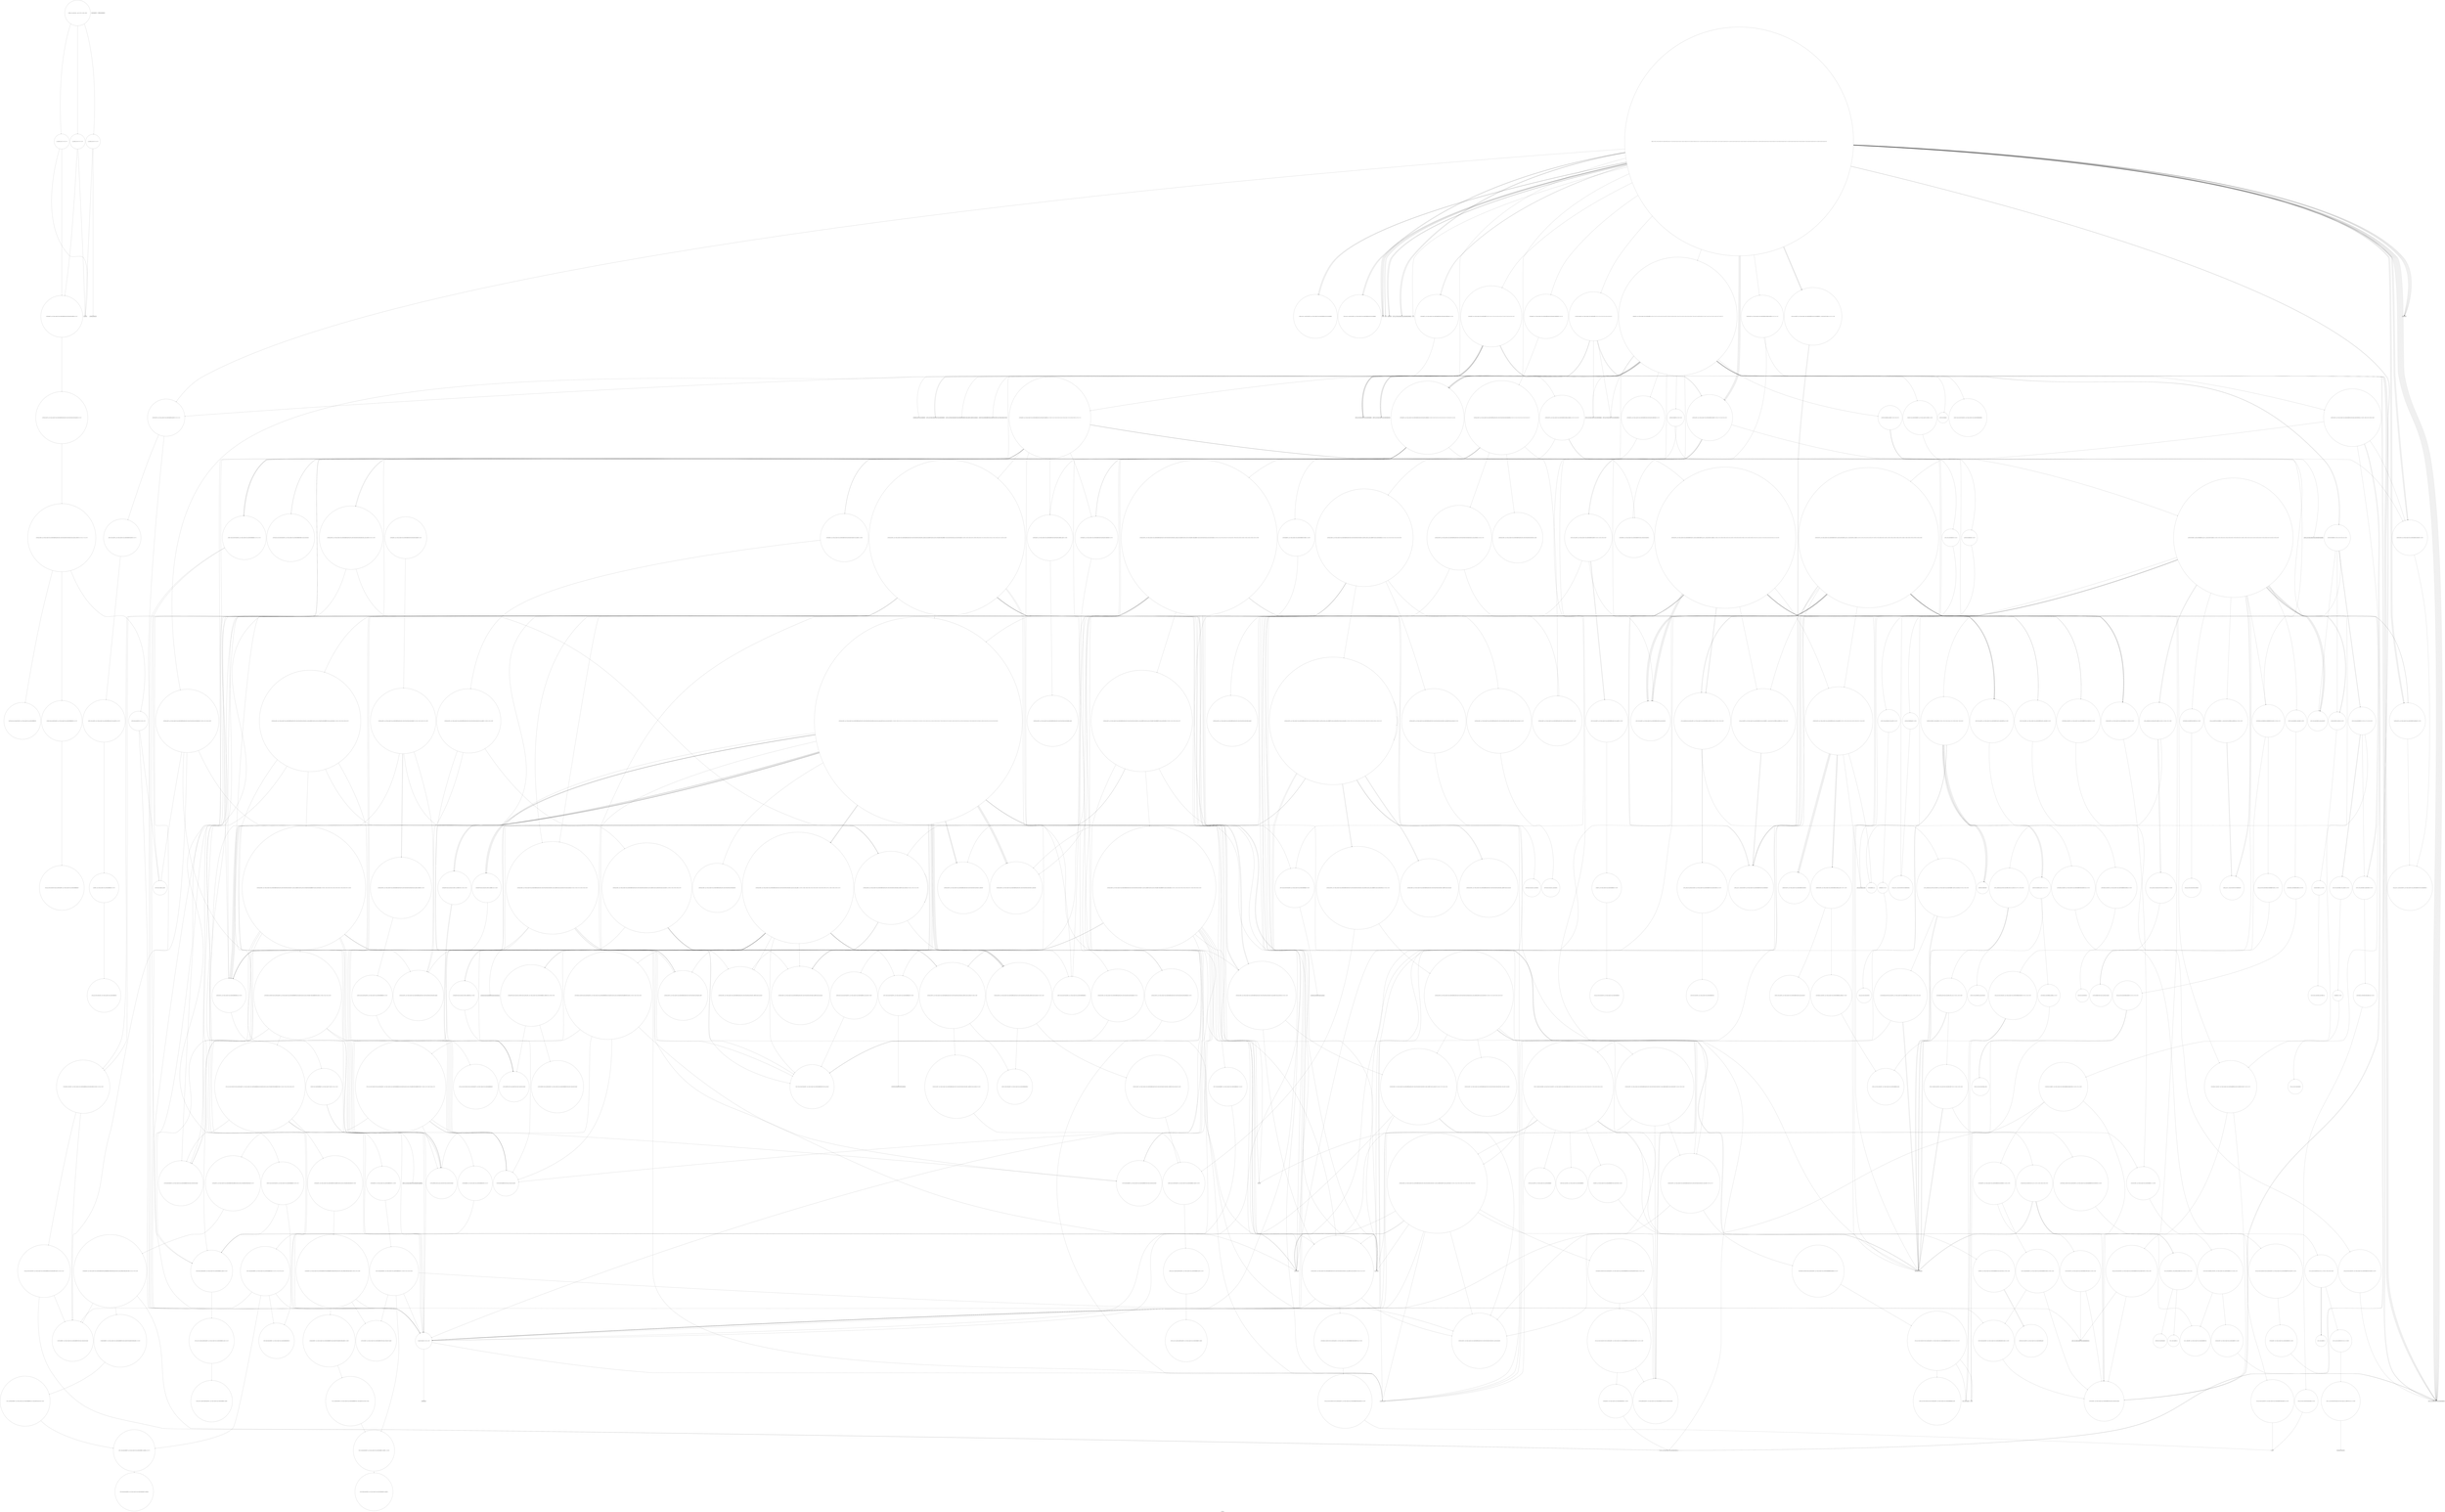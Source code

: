 digraph "Call Graph" {
	label="Call Graph";

	Node0x55d8887f8f10 [shape=record,shape=circle,label="{__cxx_global_var_init|{<s0>1|<s1>2}}"];
	Node0x55d8887f8f10:s0 -> Node0x55d8887f8f90[color=black];
	Node0x55d8887f8f10:s1 -> Node0x55d888e732b0[color=black];
	Node0x55d888e7f510 [shape=record,shape=circle,label="{_ZSt18uninitialized_copyISt13move_iteratorIPiES1_ET0_T_S4_S3_|{<s0>581|<s1>582|<s2>583}}"];
	Node0x55d888e7f510:s0 -> Node0x55d888e7a0f0[color=black];
	Node0x55d888e7f510:s1 -> Node0x55d888e7a0f0[color=black];
	Node0x55d888e7f510:s2 -> Node0x55d888e7f590[color=black];
	Node0x55d888e7ab70 [shape=record,shape=circle,label="{_ZNSt8_Rb_treeINSt7__cxx1112basic_stringIcSt11char_traitsIcESaIcEEESt4pairIKS5_iESt10_Select1stIS8_ESt4lessIS5_ESaIS8_EE11lower_boundERS7_|{<s0>390|<s1>391|<s2>392}}"];
	Node0x55d888e7ab70:s0 -> Node0x55d888e76150[color=black];
	Node0x55d888e7ab70:s1 -> Node0x55d888e76f50[color=black];
	Node0x55d888e7ab70:s2 -> Node0x55d888e7abf0[color=black];
	Node0x55d888e749b0 [shape=record,shape=circle,label="{_ZNSt8_Rb_treeINSt7__cxx1112basic_stringIcSt11char_traitsIcESaIcEEESt4pairIKS5_iESt10_Select1stIS8_ESt4lessIS5_ESaIS8_EE8_S_rightEPKSt18_Rb_tree_node_base}"];
	Node0x55d888e73830 [shape=record,shape=Mrecord,label="{__gxx_personality_v0}"];
	Node0x55d888e7fc10 [shape=record,shape=circle,label="{_ZN9__gnu_cxx17__normal_iteratorIPNSt7__cxx1112basic_stringIcSt11char_traitsIcESaIcEEESt6vectorIS6_SaIS6_EEEC2ERKS7_}"];
	Node0x55d888e77250 [shape=record,shape=circle,label="{_ZNSt8_Rb_treeINSt7__cxx1112basic_stringIcSt11char_traitsIcESaIcEEESt4pairIKS5_iESt10_Select1stIS8_ESt4lessIS5_ESaIS8_EE14_M_insert_nodeEPSt18_Rb_tree_node_baseSG_PSt13_Rb_tree_nodeIS8_E|{<s0>445|<s1>446|<s2>447|<s3>448|<s4>449|<s5>450}}"];
	Node0x55d888e77250:s0 -> Node0x55d888e76f50[color=black];
	Node0x55d888e77250:s1 -> Node0x55d888e7ac70[color=black];
	Node0x55d888e77250:s2 -> Node0x55d888e779d0[color=black];
	Node0x55d888e77250:s3 -> Node0x55d888e7a8f0[color=black];
	Node0x55d888e77250:s4 -> Node0x55d888e77fd0[color=black];
	Node0x55d888e77250:s5 -> Node0x55d888e7acf0[color=black];
	Node0x55d888e750b0 [shape=record,shape=circle,label="{_ZNSt16allocator_traitsISaISt13_Rb_tree_nodeISt4pairIKNSt7__cxx1112basic_stringIcSt11char_traitsIcESaIcEEEiEEEE8allocateERSB_m|{<s0>272}}"];
	Node0x55d888e750b0:s0 -> Node0x55d888e75130[color=black];
	Node0x55d888e73f30 [shape=record,shape=circle,label="{_ZNKSt17_Rb_tree_iteratorISt4pairIKNSt7__cxx1112basic_stringIcSt11char_traitsIcESaIcEEEiEEptEv|{<s0>80|<s1>81}}"];
	Node0x55d888e73f30:s0 -> Node0x55d888e765d0[color=black];
	Node0x55d888e73f30:s1 -> Node0x55d888e75ed0[color=black];
	Node0x55d888e80310 [shape=record,shape=circle,label="{_ZNSt10_Head_baseILm0EONSt7__cxx1112basic_stringIcSt11char_traitsIcESaIcEEELb0EEC2IS5_EEOT_|{<s0>655}}"];
	Node0x55d888e80310:s0 -> Node0x55d888e7a570[color=black];
	Node0x55d888e77950 [shape=record,shape=circle,label="{_ZNKSt8_Rb_treeINSt7__cxx1112basic_stringIcSt11char_traitsIcESaIcEEESt4pairIKS5_iESt10_Select1stIS8_ESt4lessIS5_ESaIS8_EE4sizeEv}"];
	Node0x55d888e757b0 [shape=record,shape=circle,label="{_ZNSt12_Vector_baseINSt7__cxx1112basic_stringIcSt11char_traitsIcESaIcEEESaIS5_EE19_M_get_Tp_allocatorEv}"];
	Node0x55d888e74630 [shape=record,shape=Mrecord,label="{_ZNSaIcED1Ev}"];
	Node0x55d888e78050 [shape=record,shape=circle,label="{_ZNSt11_Tuple_implILm0EJRKNSt7__cxx1112basic_stringIcSt11char_traitsIcESaIcEEEEEC2ES7_|{<s0>510}}"];
	Node0x55d888e78050:s0 -> Node0x55d888e77650[color=black];
	Node0x55d888e796f0 [shape=record,shape=circle,label="{_ZN9__gnu_cxx13new_allocatorINSt7__cxx1112basic_stringIcSt11char_traitsIcESaIcEEEE9constructIS6_JRKS6_EEEvPT_DpOT0_|{<s0>319|<s1>320}}"];
	Node0x55d888e796f0:s0 -> Node0x55d888e79770[color=black];
	Node0x55d888e796f0:s1 -> Node0x55d888e73fb0[color=black];
	Node0x55d888e75d50 [shape=record,shape=circle,label="{_ZNSt15_Rb_tree_headerC2Ev|{<s0>180|<s1>181}}"];
	Node0x55d888e75d50:s0 -> Node0x55d888e75e50[color=black];
	Node0x55d888e75d50:s1 -> Node0x55d888e75ed0[color=black];
	Node0x55d888e78750 [shape=record,shape=circle,label="{_ZNSt12_Vector_baseIiSaIiEE12_Vector_implD2Ev|{<s0>522}}"];
	Node0x55d888e78750:s0 -> Node0x55d888e788d0[color=black];
	Node0x55d888e79df0 [shape=record,shape=circle,label="{_ZNK9__gnu_cxx13new_allocatorINSt7__cxx1112basic_stringIcSt11char_traitsIcESaIcEEEE8max_sizeEv}"];
	Node0x55d888e76450 [shape=record,shape=circle,label="{_ZNSt8_Rb_treeINSt7__cxx1112basic_stringIcSt11char_traitsIcESaIcEEESt4pairIKS5_iESt10_Select1stIS8_ESt4lessIS5_ESaIS8_EE11_M_put_nodeEPSt13_Rb_tree_nodeIS8_E|{<s0>200|<s1>201|<s2>202}}"];
	Node0x55d888e76450:s0 -> Node0x55d888e76550[color=black];
	Node0x55d888e76450:s1 -> Node0x55d888e76850[color=black];
	Node0x55d888e76450:s2 -> Node0x55d888e75ed0[color=black];
	Node0x55d888e78e50 [shape=record,shape=circle,label="{_ZSt34__uninitialized_move_if_noexcept_aIPiS0_SaIiEET0_T_S3_S2_RT1_|{<s0>566|<s1>567|<s2>568}}"];
	Node0x55d888e78e50:s0 -> Node0x55d888e7f490[color=black];
	Node0x55d888e78e50:s1 -> Node0x55d888e7f490[color=black];
	Node0x55d888e78e50:s2 -> Node0x55d888e7f410[color=black];
	Node0x55d888e7a4f0 [shape=record,shape=circle,label="{_ZNKSt13move_iteratorIPNSt7__cxx1112basic_stringIcSt11char_traitsIcESaIcEEEE4baseEv}"];
	Node0x55d888e76b50 [shape=record,shape=circle,label="{_ZNSt8_Rb_treeINSt7__cxx1112basic_stringIcSt11char_traitsIcESaIcEEESt4pairIKS5_iESt10_Select1stIS8_ESt4lessIS5_ESaIS8_EE20_Reuse_or_alloc_nodeC2ERSE_|{<s0>218|<s1>219}}"];
	Node0x55d888e76b50:s0 -> Node0x55d888e76cd0[color=black];
	Node0x55d888e76b50:s1 -> Node0x55d888e76dd0[color=black];
	Node0x55d8887f8f90 [shape=record,shape=Mrecord,label="{_ZNSt8ios_base4InitC1Ev}"];
	Node0x55d888e7f590 [shape=record,shape=circle,label="{_ZNSt20__uninitialized_copyILb1EE13__uninit_copyISt13move_iteratorIPiES3_EET0_T_S6_S5_|{<s0>584|<s1>585|<s2>586}}"];
	Node0x55d888e7f590:s0 -> Node0x55d888e7a0f0[color=black];
	Node0x55d888e7f590:s1 -> Node0x55d888e7a0f0[color=black];
	Node0x55d888e7f590:s2 -> Node0x55d888e7f610[color=black];
	Node0x55d888e7abf0 [shape=record,shape=circle,label="{_ZNSt8_Rb_treeINSt7__cxx1112basic_stringIcSt11char_traitsIcESaIcEEESt4pairIKS5_iESt10_Select1stIS8_ESt4lessIS5_ESaIS8_EE14_M_lower_boundEPSt13_Rb_tree_nodeIS8_EPSt18_Rb_tree_node_baseRS7_|{<s0>393|<s1>394|<s2>395|<s3>396|<s4>397}}"];
	Node0x55d888e7abf0:s0 -> Node0x55d888e7ac70[color=black];
	Node0x55d888e7abf0:s1 -> Node0x55d888e7a8f0[color=black];
	Node0x55d888e7abf0:s2 -> Node0x55d888e762d0[color=black];
	Node0x55d888e7abf0:s3 -> Node0x55d888e76250[color=black];
	Node0x55d888e7abf0:s4 -> Node0x55d888e7acf0[color=black];
	Node0x55d888e74a30 [shape=record,shape=circle,label="{_ZNSt8_Rb_treeINSt7__cxx1112basic_stringIcSt11char_traitsIcESaIcEEESt4pairIKS5_iESt10_Select1stIS8_ESt4lessIS5_ESaIS8_EE7_S_leftEPKSt18_Rb_tree_node_base}"];
	Node0x55d888e738b0 [shape=record,shape=Mrecord,label="{_ZNKSt9basic_iosIcSt11char_traitsIcEEcvbEv}"];
	Node0x55d888e7fc90 [shape=record,shape=circle,label="{_ZNSt8_Rb_treeINSt7__cxx1112basic_stringIcSt11char_traitsIcESaIcEEESt4pairIKS5_iESt10_Select1stIS8_ESt4lessIS5_ESaIS8_EE22_M_emplace_hint_uniqueIJRKSt21piecewise_construct_tSt5tupleIJOS5_EESJ_IJEEEEESt17_Rb_tree_iteratorIS8_ESt23_Rb_tree_const_iteratorIS8_EDpOT_|{<s0>604|<s1>605|<s2>606|<s3>607|<s4>608|<s5>609|<s6>610|<s7>611|<s8>612|<s9>613|<s10>614|<s11>615|<s12>616|<s13>617|<s14>618|<s15>619}}"];
	Node0x55d888e7fc90:s0 -> Node0x55d888e7b070[color=black];
	Node0x55d888e7fc90:s1 -> Node0x55d888e7fe90[color=black];
	Node0x55d888e7fc90:s2 -> Node0x55d888e77150[color=black];
	Node0x55d888e7fc90:s3 -> Node0x55d888e7fe10[color=black];
	Node0x55d888e7fc90:s4 -> Node0x55d888e7a0f0[color=black];
	Node0x55d888e7fc90:s5 -> Node0x55d888e7ac70[color=black];
	Node0x55d888e7fc90:s6 -> Node0x55d888e771d0[color=black];
	Node0x55d888e7fc90:s7 -> Node0x55d888e77250[color=black];
	Node0x55d888e7fc90:s8 -> Node0x55d888e75f50[color=black];
	Node0x55d888e7fc90:s9 -> Node0x55d888e76350[color=black];
	Node0x55d888e7fc90:s10 -> Node0x55d888e74ab0[color=black];
	Node0x55d888e7fc90:s11 -> Node0x55d888e76350[color=black];
	Node0x55d888e7fc90:s12 -> Node0x55d888e7acf0[color=black];
	Node0x55d888e7fc90:s13 -> Node0x55d888e74b30[color=black];
	Node0x55d888e7fc90:s14 -> Node0x55d888e7a3f0[color=black];
	Node0x55d888e7fc90:s15 -> Node0x55d888e75ed0[color=black];
	Node0x55d888e772d0 [shape=record,shape=circle,label="{_ZNSt8_Rb_treeINSt7__cxx1112basic_stringIcSt11char_traitsIcESaIcEEESt4pairIKS5_iESt10_Select1stIS8_ESt4lessIS5_ESaIS8_EE17_M_construct_nodeIJRKSt21piecewise_construct_tSt5tupleIJRS7_EESJ_IJEEEEEvPSt13_Rb_tree_nodeIS8_EDpOT_|{<s0>451|<s1>452|<s2>453|<s3>454|<s4>455|<s5>456|<s6>457|<s7>458|<s8>459|<s9>460|<s10>461}}"];
	Node0x55d888e772d0:s0 -> Node0x55d888e76550[color=black];
	Node0x55d888e772d0:s1 -> Node0x55d888e765d0[color=black];
	Node0x55d888e772d0:s2 -> Node0x55d888e7b070[color=black];
	Node0x55d888e772d0:s3 -> Node0x55d888e7b0f0[color=black];
	Node0x55d888e772d0:s4 -> Node0x55d888e77150[color=black];
	Node0x55d888e772d0:s5 -> Node0x55d888e77350[color=black];
	Node0x55d888e772d0:s6 -> Node0x55d888e75f50[color=black];
	Node0x55d888e772d0:s7 -> Node0x55d888e76450[color=black];
	Node0x55d888e772d0:s8 -> Node0x55d888e74ab0[color=black];
	Node0x55d888e772d0:s9 -> Node0x55d888e74b30[color=black];
	Node0x55d888e772d0:s10 -> Node0x55d888e75ed0[color=black];
	Node0x55d888e75130 [shape=record,shape=circle,label="{_ZN9__gnu_cxx13new_allocatorISt13_Rb_tree_nodeISt4pairIKNSt7__cxx1112basic_stringIcSt11char_traitsIcESaIcEEEiEEE8allocateEmPKv|{<s0>273|<s1>274|<s2>275}}"];
	Node0x55d888e75130:s0 -> Node0x55d888e751b0[color=black];
	Node0x55d888e75130:s1 -> Node0x55d888e75230[color=black];
	Node0x55d888e75130:s2 -> Node0x55d888e752b0[color=black];
	Node0x55d888e73fb0 [shape=record,shape=Mrecord,label="{_ZNSt7__cxx1112basic_stringIcSt11char_traitsIcESaIcEEC1ERKS4_}"];
	Node0x55d888e80390 [shape=record,shape=circle,label="{_ZNSt10_Head_baseILm0EONSt7__cxx1112basic_stringIcSt11char_traitsIcESaIcEEELb0EE7_M_headERS7_}"];
	Node0x55d888e779d0 [shape=record,shape=circle,label="{_ZNSt8_Rb_treeINSt7__cxx1112basic_stringIcSt11char_traitsIcESaIcEEESt4pairIKS5_iESt10_Select1stIS8_ESt4lessIS5_ESaIS8_EE6_S_keyEPKSt18_Rb_tree_node_base|{<s0>484|<s1>485}}"];
	Node0x55d888e779d0:s0 -> Node0x55d888e77cd0[color=black];
	Node0x55d888e779d0:s1 -> Node0x55d888e7ad70[color=black];
	Node0x55d888e75830 [shape=record,shape=circle,label="{_ZNSt12_Vector_baseINSt7__cxx1112basic_stringIcSt11char_traitsIcESaIcEEESaIS5_EED2Ev|{<s0>281|<s1>282|<s2>283|<s3>284}}"];
	Node0x55d888e75830:s0 -> Node0x55d888e792f0[color=black];
	Node0x55d888e75830:s1 -> Node0x55d888e79370[color=black];
	Node0x55d888e75830:s2 -> Node0x55d888e79370[color=black];
	Node0x55d888e75830:s3 -> Node0x55d888e75ed0[color=black];
	Node0x55d888e746b0 [shape=record,shape=circle,label="{_ZNSt6vectorINSt7__cxx1112basic_stringIcSt11char_traitsIcESaIcEEESaIS5_EE5beginEv|{<s0>156}}"];
	Node0x55d888e746b0:s0 -> Node0x55d888e7fc10[color=black];
	Node0x55d888e780d0 [shape=record,shape=circle,label="{_ZNSt8_Rb_treeINSt7__cxx1112basic_stringIcSt11char_traitsIcESaIcEEESt4pairIKS5_iESt10_Select1stIS8_ESt4lessIS5_ESaIS8_EE3endEv|{<s0>511}}"];
	Node0x55d888e780d0:s0 -> Node0x55d888e7acf0[color=black];
	Node0x55d888e79770 [shape=record,shape=circle,label="{_ZSt7forwardIRKNSt7__cxx1112basic_stringIcSt11char_traitsIcESaIcEEEEOT_RNSt16remove_referenceIS8_E4typeE}"];
	Node0x55d888e75dd0 [shape=record,shape=circle,label="{_ZN9__gnu_cxx13new_allocatorISt13_Rb_tree_nodeISt4pairIKNSt7__cxx1112basic_stringIcSt11char_traitsIcESaIcEEEiEEEC2Ev}"];
	Node0x55d888e787d0 [shape=record,shape=circle,label="{_ZNSt16allocator_traitsISaIiEE10deallocateERS0_Pim|{<s0>523}}"];
	Node0x55d888e787d0:s0 -> Node0x55d888e78850[color=black];
	Node0x55d888e79e70 [shape=record,shape=circle,label="{_ZNSt16allocator_traitsISaINSt7__cxx1112basic_stringIcSt11char_traitsIcESaIcEEEEE8allocateERS6_m|{<s0>340}}"];
	Node0x55d888e79e70:s0 -> Node0x55d888e79ef0[color=black];
	Node0x55d888e764d0 [shape=record,shape=circle,label="{_ZNSt16allocator_traitsISaISt13_Rb_tree_nodeISt4pairIKNSt7__cxx1112basic_stringIcSt11char_traitsIcESaIcEEEiEEEE7destroyIS9_EEvRSB_PT_|{<s0>203}}"];
	Node0x55d888e764d0:s0 -> Node0x55d888e76650[color=black];
	Node0x55d888e78ed0 [shape=record,shape=circle,label="{_ZNK9__gnu_cxx17__normal_iteratorIPiSt6vectorIiSaIiEEE4baseEv}"];
	Node0x55d888e7a570 [shape=record,shape=circle,label="{_ZSt7forwardINSt7__cxx1112basic_stringIcSt11char_traitsIcESaIcEEEEOT_RNSt16remove_referenceIS6_E4typeE}"];
	Node0x55d888e76bd0 [shape=record,shape=circle,label="{_ZNKSt8_Rb_treeINSt7__cxx1112basic_stringIcSt11char_traitsIcESaIcEEESt4pairIKS5_iESt10_Select1stIS8_ESt4lessIS5_ESaIS8_EE7_M_rootEv}"];
	Node0x55d888e73230 [shape=record,shape=Mrecord,label="{_ZNSt8ios_base4InitD1Ev}"];
	Node0x55d888e7f610 [shape=record,shape=circle,label="{_ZSt4copyISt13move_iteratorIPiES1_ET0_T_S4_S3_|{<s0>587|<s1>588|<s2>589|<s3>590|<s4>591}}"];
	Node0x55d888e7f610:s0 -> Node0x55d888e7a0f0[color=black];
	Node0x55d888e7f610:s1 -> Node0x55d888e7f710[color=black];
	Node0x55d888e7f610:s2 -> Node0x55d888e7a0f0[color=black];
	Node0x55d888e7f610:s3 -> Node0x55d888e7f710[color=black];
	Node0x55d888e7f610:s4 -> Node0x55d888e7f690[color=black];
	Node0x55d888e7ac70 [shape=record,shape=circle,label="{_ZNSt8_Rb_treeINSt7__cxx1112basic_stringIcSt11char_traitsIcESaIcEEESt4pairIKS5_iESt10_Select1stIS8_ESt4lessIS5_ESaIS8_EE6_S_keyEPKSt13_Rb_tree_nodeIS8_E|{<s0>398|<s1>399}}"];
	Node0x55d888e7ac70:s0 -> Node0x55d888e7adf0[color=black];
	Node0x55d888e7ac70:s1 -> Node0x55d888e7ad70[color=black];
	Node0x55d888e74ab0 [shape=record,shape=Mrecord,label="{__cxa_rethrow}"];
	Node0x55d888e73930 [shape=record,shape=circle,label="{_ZNSt6vectorINSt7__cxx1112basic_stringIcSt11char_traitsIcESaIcEEESaIS5_EE9push_backERKS5_|{<s0>23|<s1>24|<s2>25}}"];
	Node0x55d888e73930:s0 -> Node0x55d888e795f0[color=black];
	Node0x55d888e73930:s1 -> Node0x55d888e747b0[color=black];
	Node0x55d888e73930:s2 -> Node0x55d888e79670[color=black];
	Node0x55d888e7fd10 [shape=record,shape=circle,label="{_ZSt16forward_as_tupleIJNSt7__cxx1112basic_stringIcSt11char_traitsIcESaIcEEEEESt5tupleIJDpOT_EES9_|{<s0>620|<s1>621|<s2>622}}"];
	Node0x55d888e7fd10:s0 -> Node0x55d888e7a570[color=black];
	Node0x55d888e7fd10:s1 -> Node0x55d888e80590[color=black];
	Node0x55d888e7fd10:s2 -> Node0x55d888e75ed0[color=black];
	Node0x55d888e77350 [shape=record,shape=circle,label="{_ZNSt16allocator_traitsISaISt13_Rb_tree_nodeISt4pairIKNSt7__cxx1112basic_stringIcSt11char_traitsIcESaIcEEEiEEEE9constructIS9_JRKSt21piecewise_construct_tSt5tupleIJRS8_EESH_IJEEEEEvRSB_PT_DpOT0_|{<s0>462|<s1>463|<s2>464|<s3>465}}"];
	Node0x55d888e77350:s0 -> Node0x55d888e7b070[color=black];
	Node0x55d888e77350:s1 -> Node0x55d888e7b0f0[color=black];
	Node0x55d888e77350:s2 -> Node0x55d888e77150[color=black];
	Node0x55d888e77350:s3 -> Node0x55d888e773d0[color=black];
	Node0x55d888e751b0 [shape=record,shape=circle,label="{_ZNK9__gnu_cxx13new_allocatorISt13_Rb_tree_nodeISt4pairIKNSt7__cxx1112basic_stringIcSt11char_traitsIcESaIcEEEiEEE8max_sizeEv}"];
	Node0x55d888e74030 [shape=record,shape=circle,label="{_ZSteqIcSt11char_traitsIcESaIcEEbRKNSt7__cxx1112basic_stringIT_T0_T1_EEPKS5_|{<s0>82}}"];
	Node0x55d888e74030:s0 -> Node0x55d888e781d0[color=black];
	Node0x55d888e80410 [shape=record,shape=circle,label="{_ZNSt4pairIKNSt7__cxx1112basic_stringIcSt11char_traitsIcESaIcEEEiEC2IJOS5_EJLm0EEJEJEEERSt5tupleIJDpT_EERSA_IJDpT1_EESt12_Index_tupleIJXspT0_EEESJ_IJXspT2_EEE|{<s0>656|<s1>657|<s2>658}}"];
	Node0x55d888e80410:s0 -> Node0x55d888e80490[color=black];
	Node0x55d888e80410:s1 -> Node0x55d888e80210[color=black];
	Node0x55d888e80410:s2 -> Node0x55d888e7a5f0[color=black];
	Node0x55d888e77a50 [shape=record,shape=circle,label="{_ZNSt4pairIPSt18_Rb_tree_node_baseS1_EC2IRS1_Lb1EEERKS1_OT_|{<s0>486}}"];
	Node0x55d888e77a50:s0 -> Node0x55d888e77d50[color=black];
	Node0x55d888e758b0 [shape=record,shape=circle,label="{_ZSt8_DestroyIPNSt7__cxx1112basic_stringIcSt11char_traitsIcESaIcEEEEvT_S7_|{<s0>285}}"];
	Node0x55d888e758b0:s0 -> Node0x55d888e79170[color=black];
	Node0x55d888e74730 [shape=record,shape=circle,label="{_ZN9__gnu_cxxneIPNSt7__cxx1112basic_stringIcSt11char_traitsIcESaIcEEESt6vectorIS6_SaIS6_EEEEbRKNS_17__normal_iteratorIT_T0_EESG_|{<s0>157|<s1>158}}"];
	Node0x55d888e74730:s0 -> Node0x55d888e799f0[color=black];
	Node0x55d888e74730:s1 -> Node0x55d888e799f0[color=black];
	Node0x55d888e78150 [shape=record,shape=Mrecord,label="{_ZSt18_Rb_tree_incrementPSt18_Rb_tree_node_base}"];
	Node0x55d888e797f0 [shape=record,shape=circle,label="{_ZNKSt6vectorINSt7__cxx1112basic_stringIcSt11char_traitsIcESaIcEEESaIS5_EE12_M_check_lenEmPKc|{<s0>321|<s1>322|<s2>323|<s3>324|<s4>325|<s5>326|<s6>327|<s7>328|<s8>329}}"];
	Node0x55d888e797f0:s0 -> Node0x55d888e79af0[color=black];
	Node0x55d888e797f0:s1 -> Node0x55d888e79b70[color=black];
	Node0x55d888e797f0:s2 -> Node0x55d888e79bf0[color=black];
	Node0x55d888e797f0:s3 -> Node0x55d888e79b70[color=black];
	Node0x55d888e797f0:s4 -> Node0x55d888e79b70[color=black];
	Node0x55d888e797f0:s5 -> Node0x55d888e79c70[color=black];
	Node0x55d888e797f0:s6 -> Node0x55d888e79b70[color=black];
	Node0x55d888e797f0:s7 -> Node0x55d888e79af0[color=black];
	Node0x55d888e797f0:s8 -> Node0x55d888e79af0[color=black];
	Node0x55d888e75e50 [shape=record,shape=circle,label="{_ZNSt15_Rb_tree_header8_M_resetEv}"];
	Node0x55d888e78850 [shape=record,shape=circle,label="{_ZN9__gnu_cxx13new_allocatorIiE10deallocateEPim|{<s0>524}}"];
	Node0x55d888e78850:s0 -> Node0x55d888e76950[color=black];
	Node0x55d888e79ef0 [shape=record,shape=circle,label="{_ZN9__gnu_cxx13new_allocatorINSt7__cxx1112basic_stringIcSt11char_traitsIcESaIcEEEE8allocateEmPKv|{<s0>341|<s1>342|<s2>343}}"];
	Node0x55d888e79ef0:s0 -> Node0x55d888e79df0[color=black];
	Node0x55d888e79ef0:s1 -> Node0x55d888e75230[color=black];
	Node0x55d888e79ef0:s2 -> Node0x55d888e752b0[color=black];
	Node0x55d888e76550 [shape=record,shape=circle,label="{_ZNSt8_Rb_treeINSt7__cxx1112basic_stringIcSt11char_traitsIcESaIcEEESt4pairIKS5_iESt10_Select1stIS8_ESt4lessIS5_ESaIS8_EE21_M_get_Node_allocatorEv}"];
	Node0x55d888e78f50 [shape=record,shape=circle,label="{_ZNSt16allocator_traitsISaIiEE7destroyIiEEvRS0_PT_|{<s0>569}}"];
	Node0x55d888e78f50:s0 -> Node0x55d888e7fb10[color=black];
	Node0x55d888e7a5f0 [shape=record,shape=Mrecord,label="{_ZNSt7__cxx1112basic_stringIcSt11char_traitsIcESaIcEEC1EOS4_}"];
	Node0x55d888e76c50 [shape=record,shape=circle,label="{_ZNSt8_Rb_treeINSt7__cxx1112basic_stringIcSt11char_traitsIcESaIcEEESt4pairIKS5_iESt10_Select1stIS8_ESt4lessIS5_ESaIS8_EE7_M_copyINSE_20_Reuse_or_alloc_nodeEEEPSt13_Rb_tree_nodeIS8_ERKSE_RT_|{<s0>220|<s1>221|<s2>222|<s3>223|<s4>224|<s5>225|<s6>226}}"];
	Node0x55d888e76c50:s0 -> Node0x55d888e76ed0[color=black];
	Node0x55d888e76c50:s1 -> Node0x55d888e76f50[color=black];
	Node0x55d888e76c50:s2 -> Node0x55d888e76e50[color=black];
	Node0x55d888e76c50:s3 -> Node0x55d888e76fd0[color=black];
	Node0x55d888e76c50:s4 -> Node0x55d888e77050[color=black];
	Node0x55d888e76c50:s5 -> Node0x55d888e770d0[color=black];
	Node0x55d888e76c50:s6 -> Node0x55d888e76dd0[color=black];
	Node0x55d888e732b0 [shape=record,shape=Mrecord,label="{__cxa_atexit}"];
	Node0x55d888e7f690 [shape=record,shape=circle,label="{_ZSt14__copy_move_a2ILb1EPiS0_ET1_T0_S2_S1_|{<s0>592|<s1>593|<s2>594|<s3>595}}"];
	Node0x55d888e7f690:s0 -> Node0x55d888e7f810[color=black];
	Node0x55d888e7f690:s1 -> Node0x55d888e7f810[color=black];
	Node0x55d888e7f690:s2 -> Node0x55d888e7f810[color=black];
	Node0x55d888e7f690:s3 -> Node0x55d888e7f790[color=black];
	Node0x55d888e7acf0 [shape=record,shape=circle,label="{_ZNSt17_Rb_tree_iteratorISt4pairIKNSt7__cxx1112basic_stringIcSt11char_traitsIcESaIcEEEiEEC2EPSt18_Rb_tree_node_base}"];
	Node0x55d888e74b30 [shape=record,shape=Mrecord,label="{__cxa_end_catch}"];
	Node0x55d888e739b0 [shape=record,shape=circle,label="{_ZNSt6vectorINSt7__cxx1112basic_stringIcSt11char_traitsIcESaIcEEESaIS5_EED2Ev|{<s0>26|<s1>27|<s2>28|<s3>29|<s4>30}}"];
	Node0x55d888e739b0:s0 -> Node0x55d888e757b0[color=black];
	Node0x55d888e739b0:s1 -> Node0x55d888e75730[color=black];
	Node0x55d888e739b0:s2 -> Node0x55d888e75830[color=black];
	Node0x55d888e739b0:s3 -> Node0x55d888e75830[color=black];
	Node0x55d888e739b0:s4 -> Node0x55d888e75ed0[color=black];
	Node0x55d888e7fd90 [shape=record,shape=circle,label="{_ZSt4moveIRNSt7__cxx1112basic_stringIcSt11char_traitsIcESaIcEEEEONSt16remove_referenceIT_E4typeEOS8_}"];
	Node0x55d888e773d0 [shape=record,shape=circle,label="{_ZN9__gnu_cxx13new_allocatorISt13_Rb_tree_nodeISt4pairIKNSt7__cxx1112basic_stringIcSt11char_traitsIcESaIcEEEiEEE9constructISA_JRKSt21piecewise_construct_tSt5tupleIJRS9_EESH_IJEEEEEvPT_DpOT0_|{<s0>466|<s1>467|<s2>468|<s3>469|<s4>470}}"];
	Node0x55d888e773d0:s0 -> Node0x55d888e7b070[color=black];
	Node0x55d888e773d0:s1 -> Node0x55d888e7b0f0[color=black];
	Node0x55d888e773d0:s2 -> Node0x55d888e77450[color=black];
	Node0x55d888e773d0:s3 -> Node0x55d888e77150[color=black];
	Node0x55d888e773d0:s4 -> Node0x55d888e774d0[color=black];
	Node0x55d888e75230 [shape=record,shape=Mrecord,label="{_ZSt17__throw_bad_allocv}"];
	Node0x55d888e740b0 [shape=record,shape=circle,label="{_ZNSt6vectorIiSaIiEEC2Ev|{<s0>83|<s1>84}}"];
	Node0x55d888e740b0:s0 -> Node0x55d888e78250[color=black];
	Node0x55d888e740b0:s1 -> Node0x55d888e75ed0[color=black];
	Node0x55d888e80490 [shape=record,shape=circle,label="{_ZSt3getILm0EJONSt7__cxx1112basic_stringIcSt11char_traitsIcESaIcEEEEERNSt13tuple_elementIXT_ESt5tupleIJDpT0_EEE4typeERSB_|{<s0>659}}"];
	Node0x55d888e80490:s0 -> Node0x55d888e80510[color=black];
	Node0x55d888e77ad0 [shape=record,shape=circle,label="{_ZNSt8_Rb_treeINSt7__cxx1112basic_stringIcSt11char_traitsIcESaIcEEESt4pairIKS5_iESt10_Select1stIS8_ESt4lessIS5_ESaIS8_EE24_M_get_insert_unique_posERS7_|{<s0>487|<s1>488|<s2>489|<s3>490|<s4>491|<s5>492|<s6>493|<s7>494|<s8>495|<s9>496|<s10>497|<s11>498|<s12>499|<s13>500|<s14>501}}"];
	Node0x55d888e77ad0:s0 -> Node0x55d888e76150[color=black];
	Node0x55d888e77ad0:s1 -> Node0x55d888e76f50[color=black];
	Node0x55d888e77ad0:s2 -> Node0x55d888e7ac70[color=black];
	Node0x55d888e77ad0:s3 -> Node0x55d888e7a8f0[color=black];
	Node0x55d888e77ad0:s4 -> Node0x55d888e762d0[color=black];
	Node0x55d888e77ad0:s5 -> Node0x55d888e76250[color=black];
	Node0x55d888e77ad0:s6 -> Node0x55d888e7acf0[color=black];
	Node0x55d888e77ad0:s7 -> Node0x55d888e77dd0[color=black];
	Node0x55d888e77ad0:s8 -> Node0x55d888e7a7f0[color=black];
	Node0x55d888e77ad0:s9 -> Node0x55d888e77e50[color=black];
	Node0x55d888e77ad0:s10 -> Node0x55d888e77bd0[color=black];
	Node0x55d888e77ad0:s11 -> Node0x55d888e779d0[color=black];
	Node0x55d888e77ad0:s12 -> Node0x55d888e7a8f0[color=black];
	Node0x55d888e77ad0:s13 -> Node0x55d888e77e50[color=black];
	Node0x55d888e77ad0:s14 -> Node0x55d888e77c50[color=black];
	Node0x55d888e79170 [shape=record,shape=circle,label="{_ZNSt12_Destroy_auxILb0EE9__destroyIPNSt7__cxx1112basic_stringIcSt11char_traitsIcESaIcEEEEEvT_S9_|{<s0>286|<s1>287}}"];
	Node0x55d888e79170:s0 -> Node0x55d888e79270[color=black];
	Node0x55d888e79170:s1 -> Node0x55d888e791f0[color=black];
	Node0x55d888e747b0 [shape=record,shape=circle,label="{_ZNSt6vectorINSt7__cxx1112basic_stringIcSt11char_traitsIcESaIcEEESaIS5_EE3endEv|{<s0>159}}"];
	Node0x55d888e747b0:s0 -> Node0x55d888e7fc10[color=black];
	Node0x55d888e781d0 [shape=record,shape=Mrecord,label="{_ZNKSt7__cxx1112basic_stringIcSt11char_traitsIcESaIcEE7compareEPKc}"];
	Node0x55d888e79870 [shape=record,shape=circle,label="{_ZN9__gnu_cxxmiIPNSt7__cxx1112basic_stringIcSt11char_traitsIcESaIcEEESt6vectorIS6_SaIS6_EEEENS_17__normal_iteratorIT_T0_E15difference_typeERKSE_SH_|{<s0>330|<s1>331}}"];
	Node0x55d888e79870:s0 -> Node0x55d888e799f0[color=black];
	Node0x55d888e79870:s1 -> Node0x55d888e799f0[color=black];
	Node0x55d888e75ed0 [shape=record,shape=circle,label="{__clang_call_terminate|{<s0>182|<s1>183}}"];
	Node0x55d888e75ed0:s0 -> Node0x55d888e75f50[color=black];
	Node0x55d888e75ed0:s1 -> Node0x55d888e75fd0[color=black];
	Node0x55d888e788d0 [shape=record,shape=circle,label="{_ZNSaIiED2Ev|{<s0>525}}"];
	Node0x55d888e788d0:s0 -> Node0x55d888e78950[color=black];
	Node0x55d888e79f70 [shape=record,shape=circle,label="{_ZSt22__uninitialized_copy_aISt13move_iteratorIPNSt7__cxx1112basic_stringIcSt11char_traitsIcESaIcEEEES7_S6_ET0_T_SA_S9_RSaIT1_E|{<s0>344|<s1>345|<s2>346}}"];
	Node0x55d888e79f70:s0 -> Node0x55d888e7a0f0[color=black];
	Node0x55d888e79f70:s1 -> Node0x55d888e7a0f0[color=black];
	Node0x55d888e79f70:s2 -> Node0x55d888e7a070[color=black];
	Node0x55d888e765d0 [shape=record,shape=circle,label="{_ZNSt13_Rb_tree_nodeISt4pairIKNSt7__cxx1112basic_stringIcSt11char_traitsIcESaIcEEEiEE9_M_valptrEv|{<s0>204}}"];
	Node0x55d888e765d0:s0 -> Node0x55d888e76750[color=black];
	Node0x55d888e78fd0 [shape=record,shape=circle,label="{_ZNKSt6vectorIiSaIiEE8max_sizeEv|{<s0>570|<s1>571}}"];
	Node0x55d888e78fd0:s0 -> Node0x55d888e7f190[color=black];
	Node0x55d888e78fd0:s1 -> Node0x55d888e790d0[color=black];
	Node0x55d888e7a670 [shape=record,shape=circle,label="{_ZNSt13move_iteratorIPNSt7__cxx1112basic_stringIcSt11char_traitsIcESaIcEEEEC2ES6_}"];
	Node0x55d888e76cd0 [shape=record,shape=circle,label="{_ZNSt8_Rb_treeINSt7__cxx1112basic_stringIcSt11char_traitsIcESaIcEEESt4pairIKS5_iESt10_Select1stIS8_ESt4lessIS5_ESaIS8_EE7_M_rootEv}"];
	Node0x55d888e73330 [shape=record,shape=circle,label="{__cxx_global_var_init.1|{<s0>3|<s1>4}}"];
	Node0x55d888e73330:s0 -> Node0x55d888e733b0[color=black];
	Node0x55d888e73330:s1 -> Node0x55d888e732b0[color=black];
	Node0x55d888e7f710 [shape=record,shape=circle,label="{_ZSt12__miter_baseIPiEDTcl12__miter_basecldtfp_4baseEEESt13move_iteratorIT_E|{<s0>596|<s1>597}}"];
	Node0x55d888e7f710:s0 -> Node0x55d888e7fa10[color=black];
	Node0x55d888e7f710:s1 -> Node0x55d888e7f990[color=black];
	Node0x55d888e7ad70 [shape=record,shape=circle,label="{_ZNKSt10_Select1stISt4pairIKNSt7__cxx1112basic_stringIcSt11char_traitsIcESaIcEEEiEEclERKS8_}"];
	Node0x55d888e74bb0 [shape=record,shape=circle,label="{_ZNSt8_Rb_treeINSt7__cxx1112basic_stringIcSt11char_traitsIcESaIcEEESt4pairIKS5_iESt10_Select1stIS8_ESt4lessIS5_ESaIS8_EE20_Reuse_or_alloc_nodeclIRKS8_EEPSt13_Rb_tree_nodeIS8_EOT_|{<s0>246|<s1>247|<s2>248|<s3>249|<s4>250|<s5>251}}"];
	Node0x55d888e74bb0:s0 -> Node0x55d888e74cb0[color=black];
	Node0x55d888e74bb0:s1 -> Node0x55d888e763d0[color=black];
	Node0x55d888e74bb0:s2 -> Node0x55d888e74db0[color=black];
	Node0x55d888e74bb0:s3 -> Node0x55d888e74d30[color=black];
	Node0x55d888e74bb0:s4 -> Node0x55d888e74db0[color=black];
	Node0x55d888e74bb0:s5 -> Node0x55d888e74e30[color=black];
	Node0x55d888e73a30 [shape=record,shape=Mrecord,label="{_ZNSt7__cxx1119basic_istringstreamIcSt11char_traitsIcESaIcEED1Ev}"];
	Node0x55d888e7fe10 [shape=record,shape=circle,label="{_ZNSt8_Rb_treeINSt7__cxx1112basic_stringIcSt11char_traitsIcESaIcEEESt4pairIKS5_iESt10_Select1stIS8_ESt4lessIS5_ESaIS8_EE14_M_create_nodeIJRKSt21piecewise_construct_tSt5tupleIJOS5_EESJ_IJEEEEEPSt13_Rb_tree_nodeIS8_EDpOT_|{<s0>623|<s1>624|<s2>625|<s3>626|<s4>627}}"];
	Node0x55d888e7fe10:s0 -> Node0x55d888e75030[color=black];
	Node0x55d888e7fe10:s1 -> Node0x55d888e7b070[color=black];
	Node0x55d888e7fe10:s2 -> Node0x55d888e7fe90[color=black];
	Node0x55d888e7fe10:s3 -> Node0x55d888e77150[color=black];
	Node0x55d888e7fe10:s4 -> Node0x55d888e7ff10[color=black];
	Node0x55d888e77450 [shape=record,shape=circle,label="{_ZNSt5tupleIJRKNSt7__cxx1112basic_stringIcSt11char_traitsIcESaIcEEEEEC2EOS8_|{<s0>471}}"];
	Node0x55d888e77450:s0 -> Node0x55d888e77550[color=black];
	Node0x55d888e752b0 [shape=record,shape=Mrecord,label="{_Znwm}"];
	Node0x55d888e74130 [shape=record,shape=circle,label="{_ZNSt6vectorIiSaIiEE9push_backERKi|{<s0>85|<s1>86|<s2>87}}"];
	Node0x55d888e74130:s0 -> Node0x55d888e789d0[color=black];
	Node0x55d888e74130:s1 -> Node0x55d888e78ad0[color=black];
	Node0x55d888e74130:s2 -> Node0x55d888e78a50[color=black];
	Node0x55d888e80510 [shape=record,shape=circle,label="{_ZSt12__get_helperILm0EONSt7__cxx1112basic_stringIcSt11char_traitsIcESaIcEEEJEERT0_RSt11_Tuple_implIXT_EJS7_DpT1_EE|{<s0>660}}"];
	Node0x55d888e80510:s0 -> Node0x55d888e80290[color=black];
	Node0x55d888e77b50 [shape=record,shape=circle,label="{_ZNSt4pairIPSt18_Rb_tree_node_baseS1_EC2IRS1_S4_Lb1EEEOT_OT0_|{<s0>502|<s1>503}}"];
	Node0x55d888e77b50:s0 -> Node0x55d888e77d50[color=black];
	Node0x55d888e77b50:s1 -> Node0x55d888e77d50[color=black];
	Node0x55d888e791f0 [shape=record,shape=circle,label="{_ZSt8_DestroyINSt7__cxx1112basic_stringIcSt11char_traitsIcESaIcEEEEvPT_|{<s0>288}}"];
	Node0x55d888e791f0:s0 -> Node0x55d888e73cb0[color=black];
	Node0x55d888e74830 [shape=record,shape=circle,label="{_ZNK9__gnu_cxx17__normal_iteratorIPNSt7__cxx1112basic_stringIcSt11char_traitsIcESaIcEEESt6vectorIS6_SaIS6_EEEdeEv}"];
	Node0x55d888e78250 [shape=record,shape=circle,label="{_ZNSt12_Vector_baseIiSaIiEEC2Ev|{<s0>512}}"];
	Node0x55d888e78250:s0 -> Node0x55d888e782d0[color=black];
	Node0x55d888e798f0 [shape=record,shape=circle,label="{_ZNSt12_Vector_baseINSt7__cxx1112basic_stringIcSt11char_traitsIcESaIcEEESaIS5_EE11_M_allocateEm|{<s0>332}}"];
	Node0x55d888e798f0:s0 -> Node0x55d888e79e70[color=black];
	Node0x55d888e75f50 [shape=record,shape=Mrecord,label="{__cxa_begin_catch}"];
	Node0x55d888e78950 [shape=record,shape=circle,label="{_ZN9__gnu_cxx13new_allocatorIiED2Ev}"];
	Node0x55d888e79ff0 [shape=record,shape=circle,label="{_ZSt32__make_move_if_noexcept_iteratorINSt7__cxx1112basic_stringIcSt11char_traitsIcESaIcEEESt13move_iteratorIPS5_EET0_PT_|{<s0>347}}"];
	Node0x55d888e79ff0:s0 -> Node0x55d888e7a670[color=black];
	Node0x55d888e76650 [shape=record,shape=circle,label="{_ZN9__gnu_cxx13new_allocatorISt13_Rb_tree_nodeISt4pairIKNSt7__cxx1112basic_stringIcSt11char_traitsIcESaIcEEEiEEE7destroyISA_EEvPT_|{<s0>205}}"];
	Node0x55d888e76650:s0 -> Node0x55d888e766d0[color=black];
	Node0x55d888e79050 [shape=record,shape=circle,label="{_ZNKSt6vectorIiSaIiEE4sizeEv}"];
	Node0x55d888e7a6f0 [shape=record,shape=circle,label="{_ZN9__gnu_cxx13new_allocatorINSt7__cxx1112basic_stringIcSt11char_traitsIcESaIcEEEE7destroyIS6_EEvPT_|{<s0>367}}"];
	Node0x55d888e7a6f0:s0 -> Node0x55d888e73cb0[color=black];
	Node0x55d888e76d50 [shape=record,shape=circle,label="{_ZNSt8_Rb_treeINSt7__cxx1112basic_stringIcSt11char_traitsIcESaIcEEESt4pairIKS5_iESt10_Select1stIS8_ESt4lessIS5_ESaIS8_EE20_Reuse_or_alloc_nodeD2Ev|{<s0>227|<s1>228}}"];
	Node0x55d888e76d50:s0 -> Node0x55d888e760d0[color=black];
	Node0x55d888e76d50:s1 -> Node0x55d888e75ed0[color=black];
	Node0x55d888e733b0 [shape=record,shape=circle,label="{_ZNSt3mapINSt7__cxx1112basic_stringIcSt11char_traitsIcESaIcEEEiSt4lessIS5_ESaISt4pairIKS5_iEEEC2Ev|{<s0>5}}"];
	Node0x55d888e733b0:s0 -> Node0x55d888e75b50[color=black];
	Node0x55d888e7f790 [shape=record,shape=circle,label="{_ZSt13__copy_move_aILb1EPiS0_ET1_T0_S2_S1_|{<s0>598}}"];
	Node0x55d888e7f790:s0 -> Node0x55d888e7f890[color=black];
	Node0x55d888e7adf0 [shape=record,shape=circle,label="{_ZNSt8_Rb_treeINSt7__cxx1112basic_stringIcSt11char_traitsIcESaIcEEESt4pairIKS5_iESt10_Select1stIS8_ESt4lessIS5_ESaIS8_EE8_S_valueEPKSt13_Rb_tree_nodeIS8_E|{<s0>400}}"];
	Node0x55d888e7adf0:s0 -> Node0x55d888e74c30[color=black];
	Node0x55d888e74c30 [shape=record,shape=circle,label="{_ZNKSt13_Rb_tree_nodeISt4pairIKNSt7__cxx1112basic_stringIcSt11char_traitsIcESaIcEEEiEE9_M_valptrEv|{<s0>252}}"];
	Node0x55d888e74c30:s0 -> Node0x55d888e75330[color=black];
	Node0x55d888e73ab0 [shape=record,shape=circle,label="{_Z13wstaw_do_mapyNSt7__cxx1112basic_stringIcSt11char_traitsIcESaIcEEE|{<s0>31|<s1>32|<s2>33|<s3>34|<s4>35|<s5>36|<s6>37}}"];
	Node0x55d888e73ab0:s0 -> Node0x55d888e735b0[color=black];
	Node0x55d888e73ab0:s1 -> Node0x55d888e73b30[color=black];
	Node0x55d888e73ab0:s2 -> Node0x55d888e73630[color=black];
	Node0x55d888e73ab0:s3 -> Node0x55d888e73bb0[color=black];
	Node0x55d888e73ab0:s4 -> Node0x55d888e73cb0[color=black];
	Node0x55d888e73ab0:s5 -> Node0x55d888e73c30[color=black];
	Node0x55d888e73ab0:s6 -> Node0x55d888e73cb0[color=black];
	Node0x55d888e7fe90 [shape=record,shape=circle,label="{_ZSt7forwardISt5tupleIJONSt7__cxx1112basic_stringIcSt11char_traitsIcESaIcEEEEEEOT_RNSt16remove_referenceIS9_E4typeE}"];
	Node0x55d888e774d0 [shape=record,shape=circle,label="{_ZNSt4pairIKNSt7__cxx1112basic_stringIcSt11char_traitsIcESaIcEEEiEC2IJRS6_EJEEESt21piecewise_construct_tSt5tupleIJDpT_EESB_IJDpT0_EE|{<s0>472}}"];
	Node0x55d888e774d0:s0 -> Node0x55d888e77750[color=black];
	Node0x55d888e75330 [shape=record,shape=circle,label="{_ZNK9__gnu_cxx16__aligned_membufISt4pairIKNSt7__cxx1112basic_stringIcSt11char_traitsIcESaIcEEEiEE6_M_ptrEv|{<s0>276}}"];
	Node0x55d888e75330:s0 -> Node0x55d888e753b0[color=black];
	Node0x55d888e741b0 [shape=record,shape=circle,label="{_ZNSt6vectorIiSaIiEEixEm}"];
	Node0x55d888e80590 [shape=record,shape=circle,label="{_ZNSt5tupleIJONSt7__cxx1112basic_stringIcSt11char_traitsIcESaIcEEEEEC2IJS5_ELb1EEEDpOT_|{<s0>661|<s1>662}}"];
	Node0x55d888e80590:s0 -> Node0x55d888e7a570[color=black];
	Node0x55d888e80590:s1 -> Node0x55d888e80610[color=black];
	Node0x55d888e77bd0 [shape=record,shape=circle,label="{_ZNSt17_Rb_tree_iteratorISt4pairIKNSt7__cxx1112basic_stringIcSt11char_traitsIcESaIcEEEiEEmmEv|{<s0>504}}"];
	Node0x55d888e77bd0:s0 -> Node0x55d888e77f50[color=black];
	Node0x55d888e79270 [shape=record,shape=circle,label="{_ZSt11__addressofINSt7__cxx1112basic_stringIcSt11char_traitsIcESaIcEEEEPT_RS6_}"];
	Node0x55d888e748b0 [shape=record,shape=circle,label="{_ZN9__gnu_cxx17__normal_iteratorIPNSt7__cxx1112basic_stringIcSt11char_traitsIcESaIcEEESt6vectorIS6_SaIS6_EEEppEv}"];
	Node0x55d888e782d0 [shape=record,shape=circle,label="{_ZNSt12_Vector_baseIiSaIiEE12_Vector_implC2Ev|{<s0>513}}"];
	Node0x55d888e782d0:s0 -> Node0x55d888e78350[color=black];
	Node0x55d888e79970 [shape=record,shape=circle,label="{_ZSt34__uninitialized_move_if_noexcept_aIPNSt7__cxx1112basic_stringIcSt11char_traitsIcESaIcEEES6_SaIS5_EET0_T_S9_S8_RT1_|{<s0>333|<s1>334|<s2>335}}"];
	Node0x55d888e79970:s0 -> Node0x55d888e79ff0[color=black];
	Node0x55d888e79970:s1 -> Node0x55d888e79ff0[color=black];
	Node0x55d888e79970:s2 -> Node0x55d888e79f70[color=black];
	Node0x55d888e75fd0 [shape=record,shape=Mrecord,label="{_ZSt9terminatev}"];
	Node0x55d888e789d0 [shape=record,shape=circle,label="{_ZNSt16allocator_traitsISaIiEE9constructIiJRKiEEEvRS0_PT_DpOT0_|{<s0>526|<s1>527}}"];
	Node0x55d888e789d0:s0 -> Node0x55d888e78bd0[color=black];
	Node0x55d888e789d0:s1 -> Node0x55d888e78b50[color=black];
	Node0x55d888e7a070 [shape=record,shape=circle,label="{_ZSt18uninitialized_copyISt13move_iteratorIPNSt7__cxx1112basic_stringIcSt11char_traitsIcESaIcEEEES7_ET0_T_SA_S9_|{<s0>348|<s1>349|<s2>350}}"];
	Node0x55d888e7a070:s0 -> Node0x55d888e7a0f0[color=black];
	Node0x55d888e7a070:s1 -> Node0x55d888e7a0f0[color=black];
	Node0x55d888e7a070:s2 -> Node0x55d888e7a170[color=black];
	Node0x55d888e766d0 [shape=record,shape=circle,label="{_ZNSt4pairIKNSt7__cxx1112basic_stringIcSt11char_traitsIcESaIcEEEiED2Ev|{<s0>206}}"];
	Node0x55d888e766d0:s0 -> Node0x55d888e73cb0[color=black];
	Node0x55d888e790d0 [shape=record,shape=circle,label="{_ZNSt16allocator_traitsISaIiEE8max_sizeERKS0_|{<s0>572}}"];
	Node0x55d888e790d0:s0 -> Node0x55d888e7f210[color=black];
	Node0x55d888e7a770 [shape=record,shape=circle,label="{_ZNSt3mapINSt7__cxx1112basic_stringIcSt11char_traitsIcESaIcEEEiSt4lessIS5_ESaISt4pairIKS5_iEEE11lower_boundERS9_|{<s0>368}}"];
	Node0x55d888e7a770:s0 -> Node0x55d888e7ab70[color=black];
	Node0x55d888e76dd0 [shape=record,shape=circle,label="{_ZNSt8_Rb_treeINSt7__cxx1112basic_stringIcSt11char_traitsIcESaIcEEESt4pairIKS5_iESt10_Select1stIS8_ESt4lessIS5_ESaIS8_EE12_M_rightmostEv}"];
	Node0x55d888e73430 [shape=record,shape=circle,label="{_ZNSt3mapINSt7__cxx1112basic_stringIcSt11char_traitsIcESaIcEEEiSt4lessIS5_ESaISt4pairIKS5_iEEED2Ev|{<s0>6}}"];
	Node0x55d888e73430:s0 -> Node0x55d888e76050[color=black];
	Node0x55d888e7f810 [shape=record,shape=circle,label="{_ZSt12__niter_baseIPiET_S1_}"];
	Node0x55d888e7ae70 [shape=record,shape=circle,label="{_ZNKSt8_Rb_treeINSt7__cxx1112basic_stringIcSt11char_traitsIcESaIcEEESt4pairIKS5_iESt10_Select1stIS8_ESt4lessIS5_ESaIS8_EE8key_compEv}"];
	Node0x55d888e74cb0 [shape=record,shape=circle,label="{_ZNSt8_Rb_treeINSt7__cxx1112basic_stringIcSt11char_traitsIcESaIcEEESt4pairIKS5_iESt10_Select1stIS8_ESt4lessIS5_ESaIS8_EE20_Reuse_or_alloc_node10_M_extractEv}"];
	Node0x55d888e73b30 [shape=record,shape=Mrecord,label="{_ZNSt7__cxx1112basic_stringIcSt11char_traitsIcESaIcEEC1Ev}"];
	Node0x55d888e7ff10 [shape=record,shape=circle,label="{_ZNSt8_Rb_treeINSt7__cxx1112basic_stringIcSt11char_traitsIcESaIcEEESt4pairIKS5_iESt10_Select1stIS8_ESt4lessIS5_ESaIS8_EE17_M_construct_nodeIJRKSt21piecewise_construct_tSt5tupleIJOS5_EESJ_IJEEEEEvPSt13_Rb_tree_nodeIS8_EDpOT_|{<s0>628|<s1>629|<s2>630|<s3>631|<s4>632|<s5>633|<s6>634|<s7>635|<s8>636|<s9>637|<s10>638}}"];
	Node0x55d888e7ff10:s0 -> Node0x55d888e76550[color=black];
	Node0x55d888e7ff10:s1 -> Node0x55d888e765d0[color=black];
	Node0x55d888e7ff10:s2 -> Node0x55d888e7b070[color=black];
	Node0x55d888e7ff10:s3 -> Node0x55d888e7fe90[color=black];
	Node0x55d888e7ff10:s4 -> Node0x55d888e77150[color=black];
	Node0x55d888e7ff10:s5 -> Node0x55d888e7ff90[color=black];
	Node0x55d888e7ff10:s6 -> Node0x55d888e75f50[color=black];
	Node0x55d888e7ff10:s7 -> Node0x55d888e76450[color=black];
	Node0x55d888e7ff10:s8 -> Node0x55d888e74ab0[color=black];
	Node0x55d888e7ff10:s9 -> Node0x55d888e74b30[color=black];
	Node0x55d888e7ff10:s10 -> Node0x55d888e75ed0[color=black];
	Node0x55d888e77550 [shape=record,shape=circle,label="{_ZNSt11_Tuple_implILm0EJRKNSt7__cxx1112basic_stringIcSt11char_traitsIcESaIcEEEEEC2EOS8_|{<s0>473|<s1>474|<s2>475|<s3>476}}"];
	Node0x55d888e77550:s0 -> Node0x55d888e775d0[color=black];
	Node0x55d888e77550:s1 -> Node0x55d888e79770[color=black];
	Node0x55d888e77550:s2 -> Node0x55d888e77650[color=black];
	Node0x55d888e77550:s3 -> Node0x55d888e75ed0[color=black];
	Node0x55d888e753b0 [shape=record,shape=circle,label="{_ZNK9__gnu_cxx16__aligned_membufISt4pairIKNSt7__cxx1112basic_stringIcSt11char_traitsIcESaIcEEEiEE7_M_addrEv}"];
	Node0x55d888e74230 [shape=record,shape=circle,label="{_ZNSt6vectorIiSaIiEED2Ev|{<s0>88|<s1>89|<s2>90|<s3>91|<s4>92}}"];
	Node0x55d888e74230:s0 -> Node0x55d888e784d0[color=black];
	Node0x55d888e74230:s1 -> Node0x55d888e78450[color=black];
	Node0x55d888e74230:s2 -> Node0x55d888e78550[color=black];
	Node0x55d888e74230:s3 -> Node0x55d888e78550[color=black];
	Node0x55d888e74230:s4 -> Node0x55d888e75ed0[color=black];
	Node0x55d888e80610 [shape=record,shape=circle,label="{_ZNSt11_Tuple_implILm0EJONSt7__cxx1112basic_stringIcSt11char_traitsIcESaIcEEEEEC2IS5_EEOT_|{<s0>663|<s1>664}}"];
	Node0x55d888e80610:s0 -> Node0x55d888e7a570[color=black];
	Node0x55d888e80610:s1 -> Node0x55d888e80310[color=black];
	Node0x55d888e77c50 [shape=record,shape=circle,label="{_ZNSt4pairIPSt18_Rb_tree_node_baseS1_EC2IRS1_Lb1EEEOT_RKS1_|{<s0>505}}"];
	Node0x55d888e77c50:s0 -> Node0x55d888e77d50[color=black];
	Node0x55d888e792f0 [shape=record,shape=circle,label="{_ZNSt12_Vector_baseINSt7__cxx1112basic_stringIcSt11char_traitsIcESaIcEEESaIS5_EE13_M_deallocateEPS5_m|{<s0>289}}"];
	Node0x55d888e792f0:s0 -> Node0x55d888e793f0[color=black];
	Node0x55d888e75950 [shape=record,shape=circle,label="{_ZNSt3mapINSt7__cxx1112basic_stringIcSt11char_traitsIcESaIcEEEiSt4lessIS5_ESaISt4pairIKS5_iEEEixEOS5_|{<s0>160|<s1>161|<s2>162|<s3>163|<s4>164|<s5>165|<s6>166|<s7>167|<s8>168|<s9>169|<s10>170|<s11>171}}"];
	Node0x55d888e75950:s0 -> Node0x55d888e7a770[color=black];
	Node0x55d888e75950:s1 -> Node0x55d888e73eb0[color=black];
	Node0x55d888e75950:s2 -> Node0x55d888e7a7f0[color=black];
	Node0x55d888e75950:s3 -> Node0x55d888e7a870[color=black];
	Node0x55d888e75950:s4 -> Node0x55d888e7a970[color=black];
	Node0x55d888e75950:s5 -> Node0x55d888e7a8f0[color=black];
	Node0x55d888e75950:s6 -> Node0x55d888e7aa70[color=black];
	Node0x55d888e75950:s7 -> Node0x55d888e7fd90[color=black];
	Node0x55d888e75950:s8 -> Node0x55d888e7fd10[color=black];
	Node0x55d888e75950:s9 -> Node0x55d888e7fc90[color=black];
	Node0x55d888e75950:s10 -> Node0x55d888e7a0f0[color=black];
	Node0x55d888e75950:s11 -> Node0x55d888e7a970[color=black];
	Node0x55d888e78350 [shape=record,shape=circle,label="{_ZNSaIiEC2Ev|{<s0>514}}"];
	Node0x55d888e78350:s0 -> Node0x55d888e783d0[color=black];
	Node0x55d888e799f0 [shape=record,shape=circle,label="{_ZNK9__gnu_cxx17__normal_iteratorIPNSt7__cxx1112basic_stringIcSt11char_traitsIcESaIcEEESt6vectorIS6_SaIS6_EEE4baseEv}"];
	Node0x55d888e76050 [shape=record,shape=circle,label="{_ZNSt8_Rb_treeINSt7__cxx1112basic_stringIcSt11char_traitsIcESaIcEEESt4pairIKS5_iESt10_Select1stIS8_ESt4lessIS5_ESaIS8_EED2Ev|{<s0>184|<s1>185|<s2>186|<s3>187|<s4>188}}"];
	Node0x55d888e76050:s0 -> Node0x55d888e76150[color=black];
	Node0x55d888e76050:s1 -> Node0x55d888e760d0[color=black];
	Node0x55d888e76050:s2 -> Node0x55d888e761d0[color=black];
	Node0x55d888e76050:s3 -> Node0x55d888e761d0[color=black];
	Node0x55d888e76050:s4 -> Node0x55d888e75ed0[color=black];
	Node0x55d888e78a50 [shape=record,shape=circle,label="{_ZNSt6vectorIiSaIiEE17_M_realloc_insertIJRKiEEEvN9__gnu_cxx17__normal_iteratorIPiS1_EEDpOT_|{<s0>528|<s1>529|<s2>530|<s3>531|<s4>532|<s5>533|<s6>534|<s7>535|<s8>536|<s9>537|<s10>538|<s11>539|<s12>540|<s13>541|<s14>542|<s15>543|<s16>544|<s17>545|<s18>546|<s19>547|<s20>548|<s21>549|<s22>550}}"];
	Node0x55d888e78a50:s0 -> Node0x55d888e78c50[color=black];
	Node0x55d888e78a50:s1 -> Node0x55d888e78d50[color=black];
	Node0x55d888e78a50:s2 -> Node0x55d888e78cd0[color=black];
	Node0x55d888e78a50:s3 -> Node0x55d888e78dd0[color=black];
	Node0x55d888e78a50:s4 -> Node0x55d888e78bd0[color=black];
	Node0x55d888e78a50:s5 -> Node0x55d888e789d0[color=black];
	Node0x55d888e78a50:s6 -> Node0x55d888e78ed0[color=black];
	Node0x55d888e78a50:s7 -> Node0x55d888e784d0[color=black];
	Node0x55d888e78a50:s8 -> Node0x55d888e78e50[color=black];
	Node0x55d888e78a50:s9 -> Node0x55d888e78ed0[color=black];
	Node0x55d888e78a50:s10 -> Node0x55d888e784d0[color=black];
	Node0x55d888e78a50:s11 -> Node0x55d888e78e50[color=black];
	Node0x55d888e78a50:s12 -> Node0x55d888e75f50[color=black];
	Node0x55d888e78a50:s13 -> Node0x55d888e78f50[color=black];
	Node0x55d888e78a50:s14 -> Node0x55d888e74b30[color=black];
	Node0x55d888e78a50:s15 -> Node0x55d888e784d0[color=black];
	Node0x55d888e78a50:s16 -> Node0x55d888e78450[color=black];
	Node0x55d888e78a50:s17 -> Node0x55d888e786d0[color=black];
	Node0x55d888e78a50:s18 -> Node0x55d888e74ab0[color=black];
	Node0x55d888e78a50:s19 -> Node0x55d888e784d0[color=black];
	Node0x55d888e78a50:s20 -> Node0x55d888e78450[color=black];
	Node0x55d888e78a50:s21 -> Node0x55d888e786d0[color=black];
	Node0x55d888e78a50:s22 -> Node0x55d888e75ed0[color=black];
	Node0x55d888e7a0f0 [shape=record,shape=Mrecord,label="{llvm.memcpy.p0i8.p0i8.i64}"];
	Node0x55d888e76750 [shape=record,shape=circle,label="{_ZN9__gnu_cxx16__aligned_membufISt4pairIKNSt7__cxx1112basic_stringIcSt11char_traitsIcESaIcEEEiEE6_M_ptrEv|{<s0>207}}"];
	Node0x55d888e76750:s0 -> Node0x55d888e767d0[color=black];
	Node0x55d888e7f190 [shape=record,shape=circle,label="{_ZNKSt12_Vector_baseIiSaIiEE19_M_get_Tp_allocatorEv}"];
	Node0x55d888e7a7f0 [shape=record,shape=circle,label="{_ZNKSt17_Rb_tree_iteratorISt4pairIKNSt7__cxx1112basic_stringIcSt11char_traitsIcESaIcEEEiEEeqERKS9_}"];
	Node0x55d888e76e50 [shape=record,shape=circle,label="{_ZNSt8_Rb_treeINSt7__cxx1112basic_stringIcSt11char_traitsIcESaIcEEESt4pairIKS5_iESt10_Select1stIS8_ESt4lessIS5_ESaIS8_EE7_M_copyINSE_20_Reuse_or_alloc_nodeEEEPSt13_Rb_tree_nodeIS8_EPKSI_PSt18_Rb_tree_node_baseRT_|{<s0>229|<s1>230|<s2>231|<s3>232|<s4>233|<s5>234|<s6>235|<s7>236|<s8>237|<s9>238|<s10>239|<s11>240|<s12>241}}"];
	Node0x55d888e76e50:s0 -> Node0x55d888e74930[color=black];
	Node0x55d888e76e50:s1 -> Node0x55d888e749b0[color=black];
	Node0x55d888e76e50:s2 -> Node0x55d888e76e50[color=black];
	Node0x55d888e76e50:s3 -> Node0x55d888e75f50[color=black];
	Node0x55d888e76e50:s4 -> Node0x55d888e760d0[color=black];
	Node0x55d888e76e50:s5 -> Node0x55d888e74ab0[color=black];
	Node0x55d888e76e50:s6 -> Node0x55d888e74a30[color=black];
	Node0x55d888e76e50:s7 -> Node0x55d888e74930[color=black];
	Node0x55d888e76e50:s8 -> Node0x55d888e749b0[color=black];
	Node0x55d888e76e50:s9 -> Node0x55d888e76e50[color=black];
	Node0x55d888e76e50:s10 -> Node0x55d888e74a30[color=black];
	Node0x55d888e76e50:s11 -> Node0x55d888e74b30[color=black];
	Node0x55d888e76e50:s12 -> Node0x55d888e75ed0[color=black];
	Node0x55d888e734b0 [shape=record,shape=circle,label="{__cxx_global_var_init.2|{<s0>7|<s1>8}}"];
	Node0x55d888e734b0:s0 -> Node0x55d888e733b0[color=black];
	Node0x55d888e734b0:s1 -> Node0x55d888e732b0[color=black];
	Node0x55d888e7f890 [shape=record,shape=circle,label="{_ZNSt11__copy_moveILb1ELb1ESt26random_access_iterator_tagE8__copy_mIiEEPT_PKS3_S6_S4_|{<s0>599}}"];
	Node0x55d888e7f890:s0 -> Node0x55d888e7f910[color=black];
	Node0x55d888e7aef0 [shape=record,shape=circle,label="{_ZStltIcSt11char_traitsIcESaIcEEbRKNSt7__cxx1112basic_stringIT_T0_T1_EESA_|{<s0>401|<s1>402}}"];
	Node0x55d888e7aef0:s0 -> Node0x55d888e7af70[color=black];
	Node0x55d888e7aef0:s1 -> Node0x55d888e75ed0[color=black];
	Node0x55d888e74d30 [shape=record,shape=circle,label="{_ZNSt8_Rb_treeINSt7__cxx1112basic_stringIcSt11char_traitsIcESaIcEEESt4pairIKS5_iESt10_Select1stIS8_ESt4lessIS5_ESaIS8_EE17_M_construct_nodeIJRKS8_EEEvPSt13_Rb_tree_nodeIS8_EDpOT_|{<s0>253|<s1>254|<s2>255|<s3>256|<s4>257|<s5>258|<s6>259|<s7>260|<s8>261}}"];
	Node0x55d888e74d30:s0 -> Node0x55d888e76550[color=black];
	Node0x55d888e74d30:s1 -> Node0x55d888e765d0[color=black];
	Node0x55d888e74d30:s2 -> Node0x55d888e74db0[color=black];
	Node0x55d888e74d30:s3 -> Node0x55d888e74eb0[color=black];
	Node0x55d888e74d30:s4 -> Node0x55d888e75f50[color=black];
	Node0x55d888e74d30:s5 -> Node0x55d888e76450[color=black];
	Node0x55d888e74d30:s6 -> Node0x55d888e74ab0[color=black];
	Node0x55d888e74d30:s7 -> Node0x55d888e74b30[color=black];
	Node0x55d888e74d30:s8 -> Node0x55d888e75ed0[color=black];
	Node0x55d888e73bb0 [shape=record,shape=Mrecord,label="{_ZNSt7__cxx1112basic_stringIcSt11char_traitsIcESaIcEEpLEc}"];
	Node0x55d888e7ff90 [shape=record,shape=circle,label="{_ZNSt16allocator_traitsISaISt13_Rb_tree_nodeISt4pairIKNSt7__cxx1112basic_stringIcSt11char_traitsIcESaIcEEEiEEEE9constructIS9_JRKSt21piecewise_construct_tSt5tupleIJOS7_EESH_IJEEEEEvRSB_PT_DpOT0_|{<s0>639|<s1>640|<s2>641|<s3>642}}"];
	Node0x55d888e7ff90:s0 -> Node0x55d888e7b070[color=black];
	Node0x55d888e7ff90:s1 -> Node0x55d888e7fe90[color=black];
	Node0x55d888e7ff90:s2 -> Node0x55d888e77150[color=black];
	Node0x55d888e7ff90:s3 -> Node0x55d888e80010[color=black];
	Node0x55d888e775d0 [shape=record,shape=circle,label="{_ZNSt11_Tuple_implILm0EJRKNSt7__cxx1112basic_stringIcSt11char_traitsIcESaIcEEEEE7_M_headERS8_|{<s0>477}}"];
	Node0x55d888e775d0:s0 -> Node0x55d888e776d0[color=black];
	Node0x55d888e75430 [shape=record,shape=circle,label="{_ZNSt18_Rb_tree_node_base10_S_minimumEPS_}"];
	Node0x55d888e742b0 [shape=record,shape=circle,label="{_ZNSt17_Rb_tree_iteratorISt4pairIKNSt7__cxx1112basic_stringIcSt11char_traitsIcESaIcEEEiEEppEv|{<s0>93}}"];
	Node0x55d888e742b0:s0 -> Node0x55d888e78150[color=black];
	Node0x55d888e80690 [shape=record,shape=circle,label="{_ZNSt6vectorINSt7__cxx1112basic_stringIcSt11char_traitsIcESaIcEEESaIS5_EE12emplace_backIJS5_EEEvDpOT_|{<s0>665|<s1>666|<s2>667|<s3>668|<s4>669}}"];
	Node0x55d888e80690:s0 -> Node0x55d888e7a570[color=black];
	Node0x55d888e80690:s1 -> Node0x55d888e80710[color=black];
	Node0x55d888e80690:s2 -> Node0x55d888e747b0[color=black];
	Node0x55d888e80690:s3 -> Node0x55d888e7a570[color=black];
	Node0x55d888e80690:s4 -> Node0x55d888e80790[color=black];
	Node0x55d888e77cd0 [shape=record,shape=circle,label="{_ZNSt8_Rb_treeINSt7__cxx1112basic_stringIcSt11char_traitsIcESaIcEEESt4pairIKS5_iESt10_Select1stIS8_ESt4lessIS5_ESaIS8_EE8_S_valueEPKSt18_Rb_tree_node_base|{<s0>506}}"];
	Node0x55d888e77cd0:s0 -> Node0x55d888e74c30[color=black];
	Node0x55d888e79370 [shape=record,shape=circle,label="{_ZNSt12_Vector_baseINSt7__cxx1112basic_stringIcSt11char_traitsIcESaIcEEESaIS5_EE12_Vector_implD2Ev|{<s0>290}}"];
	Node0x55d888e79370:s0 -> Node0x55d888e794f0[color=black];
	Node0x55d888e759d0 [shape=record,shape=circle,label="{_ZNSt6vectorINSt7__cxx1112basic_stringIcSt11char_traitsIcESaIcEEESaIS5_EE9push_backEOS5_|{<s0>172|<s1>173}}"];
	Node0x55d888e759d0:s0 -> Node0x55d888e7fd90[color=black];
	Node0x55d888e759d0:s1 -> Node0x55d888e80690[color=black];
	Node0x55d888e783d0 [shape=record,shape=circle,label="{_ZN9__gnu_cxx13new_allocatorIiEC2Ev}"];
	Node0x55d888e79a70 [shape=record,shape=circle,label="{_ZNSt16allocator_traitsISaINSt7__cxx1112basic_stringIcSt11char_traitsIcESaIcEEEEE7destroyIS5_EEvRS6_PT_|{<s0>336}}"];
	Node0x55d888e79a70:s0 -> Node0x55d888e7a6f0[color=black];
	Node0x55d888e760d0 [shape=record,shape=circle,label="{_ZNSt8_Rb_treeINSt7__cxx1112basic_stringIcSt11char_traitsIcESaIcEEESt4pairIKS5_iESt10_Select1stIS8_ESt4lessIS5_ESaIS8_EE8_M_eraseEPSt13_Rb_tree_nodeIS8_E|{<s0>189|<s1>190|<s2>191|<s3>192}}"];
	Node0x55d888e760d0:s0 -> Node0x55d888e76250[color=black];
	Node0x55d888e760d0:s1 -> Node0x55d888e760d0[color=black];
	Node0x55d888e760d0:s2 -> Node0x55d888e762d0[color=black];
	Node0x55d888e760d0:s3 -> Node0x55d888e76350[color=black];
	Node0x55d888e78ad0 [shape=record,shape=circle,label="{_ZNSt6vectorIiSaIiEE3endEv|{<s0>551}}"];
	Node0x55d888e78ad0:s0 -> Node0x55d888e7f290[color=black];
	Node0x55d888e7a170 [shape=record,shape=circle,label="{_ZNSt20__uninitialized_copyILb0EE13__uninit_copyISt13move_iteratorIPNSt7__cxx1112basic_stringIcSt11char_traitsIcESaIcEEEES9_EET0_T_SC_SB_|{<s0>351|<s1>352|<s2>353|<s3>354|<s4>355|<s5>356|<s6>357|<s7>358|<s8>359|<s9>360|<s10>361}}"];
	Node0x55d888e7a170:s0 -> Node0x55d888e7a1f0[color=black];
	Node0x55d888e7a170:s1 -> Node0x55d888e79270[color=black];
	Node0x55d888e7a170:s2 -> Node0x55d888e7a2f0[color=black];
	Node0x55d888e7a170:s3 -> Node0x55d888e7a270[color=black];
	Node0x55d888e7a170:s4 -> Node0x55d888e7a370[color=black];
	Node0x55d888e7a170:s5 -> Node0x55d888e75f50[color=black];
	Node0x55d888e7a170:s6 -> Node0x55d888e758b0[color=black];
	Node0x55d888e7a170:s7 -> Node0x55d888e74ab0[color=black];
	Node0x55d888e7a170:s8 -> Node0x55d888e74b30[color=black];
	Node0x55d888e7a170:s9 -> Node0x55d888e7a3f0[color=black];
	Node0x55d888e7a170:s10 -> Node0x55d888e75ed0[color=black];
	Node0x55d888e767d0 [shape=record,shape=circle,label="{_ZN9__gnu_cxx16__aligned_membufISt4pairIKNSt7__cxx1112basic_stringIcSt11char_traitsIcESaIcEEEiEE7_M_addrEv}"];
	Node0x55d888e7f210 [shape=record,shape=circle,label="{_ZNK9__gnu_cxx13new_allocatorIiE8max_sizeEv}"];
	Node0x55d888e7a870 [shape=record,shape=circle,label="{_ZNKSt3mapINSt7__cxx1112basic_stringIcSt11char_traitsIcESaIcEEEiSt4lessIS5_ESaISt4pairIKS5_iEEE8key_compEv|{<s0>369}}"];
	Node0x55d888e7a870:s0 -> Node0x55d888e7ae70[color=black];
	Node0x55d888e76ed0 [shape=record,shape=circle,label="{_ZNKSt8_Rb_treeINSt7__cxx1112basic_stringIcSt11char_traitsIcESaIcEEESt4pairIKS5_iESt10_Select1stIS8_ESt4lessIS5_ESaIS8_EE8_M_beginEv}"];
	Node0x55d888e73530 [shape=record,shape=circle,label="{_Z8rozdzielNSt7__cxx1112basic_stringIcSt11char_traitsIcESaIcEEE|{<s0>9|<s1>10|<s2>11|<s3>12|<s4>13|<s5>14|<s6>15|<s7>16|<s8>17|<s9>18|<s10>19|<s11>20}}"];
	Node0x55d888e73530:s0 -> Node0x55d888e735b0[color=black];
	Node0x55d888e73530:s1 -> Node0x55d888e73630[color=black];
	Node0x55d888e73530:s2 -> Node0x55d888e73630[color=black];
	Node0x55d888e73530:s3 -> Node0x55d888e736b0[color=black];
	Node0x55d888e73530:s4 -> Node0x55d888e73730[color=black];
	Node0x55d888e73530:s5 -> Node0x55d888e737b0[color=black];
	Node0x55d888e73530:s6 -> Node0x55d888e738b0[color=black];
	Node0x55d888e73530:s7 -> Node0x55d888e73930[color=black];
	Node0x55d888e73530:s8 -> Node0x55d888e739b0[color=black];
	Node0x55d888e73530:s9 -> Node0x55d888e73a30[color=black];
	Node0x55d888e73530:s10 -> Node0x55d888e739b0[color=black];
	Node0x55d888e73530:s11 -> Node0x55d888e73a30[color=black];
	Node0x55d888e7f910 [shape=record,shape=Mrecord,label="{llvm.memmove.p0i8.p0i8.i64}"];
	Node0x55d888e7af70 [shape=record,shape=Mrecord,label="{_ZNKSt7__cxx1112basic_stringIcSt11char_traitsIcESaIcEE7compareERKS4_}"];
	Node0x55d888e74db0 [shape=record,shape=circle,label="{_ZSt7forwardIRKSt4pairIKNSt7__cxx1112basic_stringIcSt11char_traitsIcESaIcEEEiEEOT_RNSt16remove_referenceISB_E4typeE}"];
	Node0x55d888e73c30 [shape=record,shape=circle,label="{_ZNSt3mapINSt7__cxx1112basic_stringIcSt11char_traitsIcESaIcEEEiSt4lessIS5_ESaISt4pairIKS5_iEEEixERS9_|{<s0>38|<s1>39|<s2>40|<s3>41|<s4>42|<s5>43|<s6>44|<s7>45|<s8>46|<s9>47|<s10>48}}"];
	Node0x55d888e73c30:s0 -> Node0x55d888e7a770[color=black];
	Node0x55d888e73c30:s1 -> Node0x55d888e73eb0[color=black];
	Node0x55d888e73c30:s2 -> Node0x55d888e7a7f0[color=black];
	Node0x55d888e73c30:s3 -> Node0x55d888e7a870[color=black];
	Node0x55d888e73c30:s4 -> Node0x55d888e7a970[color=black];
	Node0x55d888e73c30:s5 -> Node0x55d888e7a8f0[color=black];
	Node0x55d888e73c30:s6 -> Node0x55d888e7aa70[color=black];
	Node0x55d888e73c30:s7 -> Node0x55d888e7aaf0[color=black];
	Node0x55d888e73c30:s8 -> Node0x55d888e7a9f0[color=black];
	Node0x55d888e73c30:s9 -> Node0x55d888e7a0f0[color=black];
	Node0x55d888e73c30:s10 -> Node0x55d888e7a970[color=black];
	Node0x55d888e80010 [shape=record,shape=circle,label="{_ZN9__gnu_cxx13new_allocatorISt13_Rb_tree_nodeISt4pairIKNSt7__cxx1112basic_stringIcSt11char_traitsIcESaIcEEEiEEE9constructISA_JRKSt21piecewise_construct_tSt5tupleIJOS8_EESH_IJEEEEEvPT_DpOT0_|{<s0>643|<s1>644|<s2>645|<s3>646|<s4>647}}"];
	Node0x55d888e80010:s0 -> Node0x55d888e7b070[color=black];
	Node0x55d888e80010:s1 -> Node0x55d888e7fe90[color=black];
	Node0x55d888e80010:s2 -> Node0x55d888e80090[color=black];
	Node0x55d888e80010:s3 -> Node0x55d888e77150[color=black];
	Node0x55d888e80010:s4 -> Node0x55d888e80110[color=black];
	Node0x55d888e77650 [shape=record,shape=circle,label="{_ZNSt10_Head_baseILm0ERKNSt7__cxx1112basic_stringIcSt11char_traitsIcESaIcEEELb0EEC2ES7_}"];
	Node0x55d888e754b0 [shape=record,shape=circle,label="{_ZNSt18_Rb_tree_node_base10_S_maximumEPS_}"];
	Node0x55d888e74330 [shape=record,shape=circle,label="{main|{<s0>94|<s1>95|<s2>96|<s3>97|<s4>98|<s5>99|<s6>100|<s7>101|<s8>102|<s9>103|<s10>104|<s11>105|<s12>106|<s13>107|<s14>108|<s15>109|<s16>110|<s17>111|<s18>112|<s19>113|<s20>114|<s21>115|<s22>116|<s23>117|<s24>118|<s25>119|<s26>120|<s27>121|<s28>122|<s29>123|<s30>124|<s31>125|<s32>126|<s33>127|<s34>128|<s35>129|<s36>130|<s37>131|<s38>132|<s39>133|<s40>134|<s41>135|<s42>136|<s43>137|<s44>138|<s45>139|<s46>140|<s47>141|<s48>142|<s49>143|<s50>144|<s51>145|<s52>146|<s53>147|<s54>148|<s55>149|<s56>150|<s57>151|<s58>152|<s59>153|<s60>154}}"];
	Node0x55d888e74330:s0 -> Node0x55d888e743b0[color=black];
	Node0x55d888e74330:s1 -> Node0x55d888e74430[color=black];
	Node0x55d888e74330:s2 -> Node0x55d888e743b0[color=black];
	Node0x55d888e74330:s3 -> Node0x55d888e743b0[color=black];
	Node0x55d888e74330:s4 -> Node0x55d888e744b0[color=black];
	Node0x55d888e74330:s5 -> Node0x55d888e74530[color=black];
	Node0x55d888e74330:s6 -> Node0x55d888e745b0[color=black];
	Node0x55d888e74330:s7 -> Node0x55d888e73530[color=black];
	Node0x55d888e74330:s8 -> Node0x55d888e73cb0[color=black];
	Node0x55d888e74330:s9 -> Node0x55d888e74630[color=black];
	Node0x55d888e74330:s10 -> Node0x55d888e746b0[color=black];
	Node0x55d888e74330:s11 -> Node0x55d888e747b0[color=black];
	Node0x55d888e74330:s12 -> Node0x55d888e74730[color=black];
	Node0x55d888e74330:s13 -> Node0x55d888e74830[color=black];
	Node0x55d888e74330:s14 -> Node0x55d888e73fb0[color=black];
	Node0x55d888e74330:s15 -> Node0x55d888e73ab0[color=black];
	Node0x55d888e74330:s16 -> Node0x55d888e73cb0[color=black];
	Node0x55d888e74330:s17 -> Node0x55d888e748b0[color=black];
	Node0x55d888e74330:s18 -> Node0x55d888e73cb0[color=black];
	Node0x55d888e74330:s19 -> Node0x55d888e74630[color=black];
	Node0x55d888e74330:s20 -> Node0x55d888e73cb0[color=black];
	Node0x55d888e74330:s21 -> Node0x55d888e74530[color=black];
	Node0x55d888e74330:s22 -> Node0x55d888e745b0[color=black];
	Node0x55d888e74330:s23 -> Node0x55d888e75950[color=black];
	Node0x55d888e74330:s24 -> Node0x55d888e73cb0[color=black];
	Node0x55d888e74330:s25 -> Node0x55d888e74630[color=black];
	Node0x55d888e74330:s26 -> Node0x55d888e743b0[color=black];
	Node0x55d888e74330:s27 -> Node0x55d888e73730[color=black];
	Node0x55d888e74330:s28 -> Node0x55d888e743b0[color=black];
	Node0x55d888e74330:s29 -> Node0x55d888e74530[color=black];
	Node0x55d888e74330:s30 -> Node0x55d888e745b0[color=black];
	Node0x55d888e74330:s31 -> Node0x55d888e759d0[color=black];
	Node0x55d888e74330:s32 -> Node0x55d888e73cb0[color=black];
	Node0x55d888e74330:s33 -> Node0x55d888e74630[color=black];
	Node0x55d888e74330:s34 -> Node0x55d888e73cb0[color=black];
	Node0x55d888e74330:s35 -> Node0x55d888e74630[color=black];
	Node0x55d888e74330:s36 -> Node0x55d888e73cb0[color=black];
	Node0x55d888e74330:s37 -> Node0x55d888e74630[color=black];
	Node0x55d888e74330:s38 -> Node0x55d888e744b0[color=black];
	Node0x55d888e74330:s39 -> Node0x55d888e746b0[color=black];
	Node0x55d888e74330:s40 -> Node0x55d888e747b0[color=black];
	Node0x55d888e74330:s41 -> Node0x55d888e74730[color=black];
	Node0x55d888e74330:s42 -> Node0x55d888e74830[color=black];
	Node0x55d888e74330:s43 -> Node0x55d888e73fb0[color=black];
	Node0x55d888e74330:s44 -> Node0x55d888e73d30[color=black];
	Node0x55d888e74330:s45 -> Node0x55d888e73cb0[color=black];
	Node0x55d888e74330:s46 -> Node0x55d888e748b0[color=black];
	Node0x55d888e74330:s47 -> Node0x55d888e73cb0[color=black];
	Node0x55d888e74330:s48 -> Node0x55d888e75a50[color=black];
	Node0x55d888e74330:s49 -> Node0x55d888e746b0[color=black];
	Node0x55d888e74330:s50 -> Node0x55d888e747b0[color=black];
	Node0x55d888e74330:s51 -> Node0x55d888e74730[color=black];
	Node0x55d888e74330:s52 -> Node0x55d888e74830[color=black];
	Node0x55d888e74330:s53 -> Node0x55d888e73c30[color=black];
	Node0x55d888e74330:s54 -> Node0x55d888e748b0[color=black];
	Node0x55d888e74330:s55 -> Node0x55d888e74430[color=black];
	Node0x55d888e74330:s56 -> Node0x55d888e75ad0[color=black];
	Node0x55d888e74330:s57 -> Node0x55d888e739b0[color=black];
	Node0x55d888e74330:s58 -> Node0x55d888e739b0[color=black];
	Node0x55d888e74330:s59 -> Node0x55d888e739b0[color=black];
	Node0x55d888e74330:s60 -> Node0x55d888e739b0[color=black];
	Node0x55d888e80710 [shape=record,shape=circle,label="{_ZNSt16allocator_traitsISaINSt7__cxx1112basic_stringIcSt11char_traitsIcESaIcEEEEE9constructIS5_JS5_EEEvRS6_PT_DpOT0_|{<s0>670|<s1>671}}"];
	Node0x55d888e80710:s0 -> Node0x55d888e7a570[color=black];
	Node0x55d888e80710:s1 -> Node0x55d888e80810[color=black];
	Node0x55d888e77d50 [shape=record,shape=circle,label="{_ZSt7forwardIRPSt18_Rb_tree_node_baseEOT_RNSt16remove_referenceIS3_E4typeE}"];
	Node0x55d888e793f0 [shape=record,shape=circle,label="{_ZNSt16allocator_traitsISaINSt7__cxx1112basic_stringIcSt11char_traitsIcESaIcEEEEE10deallocateERS6_PS5_m|{<s0>291}}"];
	Node0x55d888e793f0:s0 -> Node0x55d888e79470[color=black];
	Node0x55d888e75a50 [shape=record,shape=circle,label="{_ZNSt3mapINSt7__cxx1112basic_stringIcSt11char_traitsIcESaIcEEEiSt4lessIS5_ESaISt4pairIKS5_iEEEaSERKSC_|{<s0>174}}"];
	Node0x55d888e75a50:s0 -> Node0x55d888e76ad0[color=black];
	Node0x55d888e78450 [shape=record,shape=circle,label="{_ZSt8_DestroyIPiiEvT_S1_RSaIT0_E|{<s0>515}}"];
	Node0x55d888e78450:s0 -> Node0x55d888e785d0[color=black];
	Node0x55d888e79af0 [shape=record,shape=circle,label="{_ZNKSt6vectorINSt7__cxx1112basic_stringIcSt11char_traitsIcESaIcEEESaIS5_EE8max_sizeEv|{<s0>337|<s1>338}}"];
	Node0x55d888e79af0:s0 -> Node0x55d888e79d70[color=black];
	Node0x55d888e79af0:s1 -> Node0x55d888e79cf0[color=black];
	Node0x55d888e76150 [shape=record,shape=circle,label="{_ZNSt8_Rb_treeINSt7__cxx1112basic_stringIcSt11char_traitsIcESaIcEEESt4pairIKS5_iESt10_Select1stIS8_ESt4lessIS5_ESaIS8_EE8_M_beginEv}"];
	Node0x55d888e78b50 [shape=record,shape=circle,label="{_ZN9__gnu_cxx13new_allocatorIiE9constructIiJRKiEEEvPT_DpOT0_|{<s0>552}}"];
	Node0x55d888e78b50:s0 -> Node0x55d888e78bd0[color=black];
	Node0x55d888e7a1f0 [shape=record,shape=circle,label="{_ZStneIPNSt7__cxx1112basic_stringIcSt11char_traitsIcESaIcEEEEbRKSt13move_iteratorIT_ESB_|{<s0>362}}"];
	Node0x55d888e7a1f0:s0 -> Node0x55d888e7a470[color=black];
	Node0x55d888e76850 [shape=record,shape=circle,label="{_ZNSt16allocator_traitsISaISt13_Rb_tree_nodeISt4pairIKNSt7__cxx1112basic_stringIcSt11char_traitsIcESaIcEEEiEEEE10deallocateERSB_PSA_m|{<s0>208}}"];
	Node0x55d888e76850:s0 -> Node0x55d888e768d0[color=black];
	Node0x55d888e7f290 [shape=record,shape=circle,label="{_ZN9__gnu_cxx17__normal_iteratorIPiSt6vectorIiSaIiEEEC2ERKS1_}"];
	Node0x55d888e7a8f0 [shape=record,shape=circle,label="{_ZNKSt4lessINSt7__cxx1112basic_stringIcSt11char_traitsIcESaIcEEEEclERKS5_S8_|{<s0>370}}"];
	Node0x55d888e7a8f0:s0 -> Node0x55d888e7aef0[color=black];
	Node0x55d888e76f50 [shape=record,shape=circle,label="{_ZNSt8_Rb_treeINSt7__cxx1112basic_stringIcSt11char_traitsIcESaIcEEESt4pairIKS5_iESt10_Select1stIS8_ESt4lessIS5_ESaIS8_EE6_M_endEv}"];
	Node0x55d888e735b0 [shape=record,shape=Mrecord,label="{_ZNKSt7__cxx1112basic_stringIcSt11char_traitsIcESaIcEE4sizeEv}"];
	Node0x55d888e7f990 [shape=record,shape=circle,label="{_ZSt12__miter_baseIPiET_S1_}"];
	Node0x55d888e7aff0 [shape=record,shape=circle,label="{_ZNSt8_Rb_treeINSt7__cxx1112basic_stringIcSt11char_traitsIcESaIcEEESt4pairIKS5_iESt10_Select1stIS8_ESt4lessIS5_ESaIS8_EE14_M_create_nodeIJRKSt21piecewise_construct_tSt5tupleIJRS7_EESJ_IJEEEEEPSt13_Rb_tree_nodeIS8_EDpOT_|{<s0>403|<s1>404|<s2>405|<s3>406|<s4>407}}"];
	Node0x55d888e7aff0:s0 -> Node0x55d888e75030[color=black];
	Node0x55d888e7aff0:s1 -> Node0x55d888e7b070[color=black];
	Node0x55d888e7aff0:s2 -> Node0x55d888e7b0f0[color=black];
	Node0x55d888e7aff0:s3 -> Node0x55d888e77150[color=black];
	Node0x55d888e7aff0:s4 -> Node0x55d888e772d0[color=black];
	Node0x55d888e74e30 [shape=record,shape=circle,label="{_ZNSt8_Rb_treeINSt7__cxx1112basic_stringIcSt11char_traitsIcESaIcEEESt4pairIKS5_iESt10_Select1stIS8_ESt4lessIS5_ESaIS8_EE14_M_create_nodeIJRKS8_EEEPSt13_Rb_tree_nodeIS8_EDpOT_|{<s0>262|<s1>263|<s2>264}}"];
	Node0x55d888e74e30:s0 -> Node0x55d888e75030[color=black];
	Node0x55d888e74e30:s1 -> Node0x55d888e74db0[color=black];
	Node0x55d888e74e30:s2 -> Node0x55d888e74d30[color=black];
	Node0x55d888e73cb0 [shape=record,shape=Mrecord,label="{_ZNSt7__cxx1112basic_stringIcSt11char_traitsIcESaIcEED1Ev}"];
	Node0x55d888e80090 [shape=record,shape=circle,label="{_ZNSt5tupleIJONSt7__cxx1112basic_stringIcSt11char_traitsIcESaIcEEEEEC2EOS7_|{<s0>648}}"];
	Node0x55d888e80090:s0 -> Node0x55d888e80190[color=black];
	Node0x55d888e776d0 [shape=record,shape=circle,label="{_ZNSt10_Head_baseILm0ERKNSt7__cxx1112basic_stringIcSt11char_traitsIcESaIcEEELb0EE7_M_headERS8_}"];
	Node0x55d888e75530 [shape=record,shape=circle,label="{_ZNSt12_Vector_baseINSt7__cxx1112basic_stringIcSt11char_traitsIcESaIcEEESaIS5_EEC2Ev|{<s0>277}}"];
	Node0x55d888e75530:s0 -> Node0x55d888e755b0[color=black];
	Node0x55d888e743b0 [shape=record,shape=Mrecord,label="{scanf}"];
	Node0x55d888e80790 [shape=record,shape=circle,label="{_ZNSt6vectorINSt7__cxx1112basic_stringIcSt11char_traitsIcESaIcEEESaIS5_EE17_M_realloc_insertIJS5_EEEvN9__gnu_cxx17__normal_iteratorIPS5_S7_EEDpOT_|{<s0>672|<s1>673|<s2>674|<s3>675|<s4>676|<s5>677|<s6>678|<s7>679|<s8>680|<s9>681|<s10>682|<s11>683|<s12>684|<s13>685|<s14>686|<s15>687|<s16>688|<s17>689|<s18>690|<s19>691|<s20>692|<s21>693|<s22>694}}"];
	Node0x55d888e80790:s0 -> Node0x55d888e797f0[color=black];
	Node0x55d888e80790:s1 -> Node0x55d888e746b0[color=black];
	Node0x55d888e80790:s2 -> Node0x55d888e79870[color=black];
	Node0x55d888e80790:s3 -> Node0x55d888e798f0[color=black];
	Node0x55d888e80790:s4 -> Node0x55d888e7a570[color=black];
	Node0x55d888e80790:s5 -> Node0x55d888e80710[color=black];
	Node0x55d888e80790:s6 -> Node0x55d888e799f0[color=black];
	Node0x55d888e80790:s7 -> Node0x55d888e757b0[color=black];
	Node0x55d888e80790:s8 -> Node0x55d888e79970[color=black];
	Node0x55d888e80790:s9 -> Node0x55d888e799f0[color=black];
	Node0x55d888e80790:s10 -> Node0x55d888e757b0[color=black];
	Node0x55d888e80790:s11 -> Node0x55d888e79970[color=black];
	Node0x55d888e80790:s12 -> Node0x55d888e75f50[color=black];
	Node0x55d888e80790:s13 -> Node0x55d888e79a70[color=black];
	Node0x55d888e80790:s14 -> Node0x55d888e74b30[color=black];
	Node0x55d888e80790:s15 -> Node0x55d888e757b0[color=black];
	Node0x55d888e80790:s16 -> Node0x55d888e75730[color=black];
	Node0x55d888e80790:s17 -> Node0x55d888e792f0[color=black];
	Node0x55d888e80790:s18 -> Node0x55d888e74ab0[color=black];
	Node0x55d888e80790:s19 -> Node0x55d888e757b0[color=black];
	Node0x55d888e80790:s20 -> Node0x55d888e75730[color=black];
	Node0x55d888e80790:s21 -> Node0x55d888e792f0[color=black];
	Node0x55d888e80790:s22 -> Node0x55d888e75ed0[color=black];
	Node0x55d888e77dd0 [shape=record,shape=circle,label="{_ZNSt8_Rb_treeINSt7__cxx1112basic_stringIcSt11char_traitsIcESaIcEEESt4pairIKS5_iESt10_Select1stIS8_ESt4lessIS5_ESaIS8_EE5beginEv|{<s0>507}}"];
	Node0x55d888e77dd0:s0 -> Node0x55d888e7acf0[color=black];
	Node0x55d888e79470 [shape=record,shape=circle,label="{_ZN9__gnu_cxx13new_allocatorINSt7__cxx1112basic_stringIcSt11char_traitsIcESaIcEEEE10deallocateEPS6_m|{<s0>292}}"];
	Node0x55d888e79470:s0 -> Node0x55d888e76950[color=black];
	Node0x55d888e75ad0 [shape=record,shape=Mrecord,label="{puts}"];
	Node0x55d888e784d0 [shape=record,shape=circle,label="{_ZNSt12_Vector_baseIiSaIiEE19_M_get_Tp_allocatorEv}"];
	Node0x55d888e79b70 [shape=record,shape=circle,label="{_ZNKSt6vectorINSt7__cxx1112basic_stringIcSt11char_traitsIcESaIcEEESaIS5_EE4sizeEv}"];
	Node0x55d888e761d0 [shape=record,shape=circle,label="{_ZNSt8_Rb_treeINSt7__cxx1112basic_stringIcSt11char_traitsIcESaIcEEESt4pairIKS5_iESt10_Select1stIS8_ESt4lessIS5_ESaIS8_EE13_Rb_tree_implISC_Lb1EED2Ev|{<s0>193}}"];
	Node0x55d888e761d0:s0 -> Node0x55d888e769d0[color=black];
	Node0x55d888e78bd0 [shape=record,shape=circle,label="{_ZSt7forwardIRKiEOT_RNSt16remove_referenceIS2_E4typeE}"];
	Node0x55d888e7a270 [shape=record,shape=circle,label="{_ZSt10_ConstructINSt7__cxx1112basic_stringIcSt11char_traitsIcESaIcEEEJS5_EEvPT_DpOT0_|{<s0>363|<s1>364}}"];
	Node0x55d888e7a270:s0 -> Node0x55d888e7a570[color=black];
	Node0x55d888e7a270:s1 -> Node0x55d888e7a5f0[color=black];
	Node0x55d888e768d0 [shape=record,shape=circle,label="{_ZN9__gnu_cxx13new_allocatorISt13_Rb_tree_nodeISt4pairIKNSt7__cxx1112basic_stringIcSt11char_traitsIcESaIcEEEiEEE10deallocateEPSB_m|{<s0>209}}"];
	Node0x55d888e768d0:s0 -> Node0x55d888e76950[color=black];
	Node0x55d888e7f310 [shape=record,shape=circle,label="{_ZNSt16allocator_traitsISaIiEE8allocateERS0_m|{<s0>573}}"];
	Node0x55d888e7f310:s0 -> Node0x55d888e7f390[color=black];
	Node0x55d888e7a970 [shape=record,shape=circle,label="{_ZNKSt17_Rb_tree_iteratorISt4pairIKNSt7__cxx1112basic_stringIcSt11char_traitsIcESaIcEEEiEEdeEv|{<s0>371|<s1>372}}"];
	Node0x55d888e7a970:s0 -> Node0x55d888e765d0[color=black];
	Node0x55d888e7a970:s1 -> Node0x55d888e75ed0[color=black];
	Node0x55d888e76fd0 [shape=record,shape=circle,label="{_ZNSt8_Rb_treeINSt7__cxx1112basic_stringIcSt11char_traitsIcESaIcEEESt4pairIKS5_iESt10_Select1stIS8_ESt4lessIS5_ESaIS8_EE10_S_minimumEPSt18_Rb_tree_node_base|{<s0>242}}"];
	Node0x55d888e76fd0:s0 -> Node0x55d888e75430[color=black];
	Node0x55d888e73630 [shape=record,shape=Mrecord,label="{_ZNSt7__cxx1112basic_stringIcSt11char_traitsIcESaIcEEixEm}"];
	Node0x55d888e7fa10 [shape=record,shape=circle,label="{_ZNKSt13move_iteratorIPiE4baseEv}"];
	Node0x55d888e7b070 [shape=record,shape=circle,label="{_ZSt7forwardIRKSt21piecewise_construct_tEOT_RNSt16remove_referenceIS3_E4typeE}"];
	Node0x55d888e74eb0 [shape=record,shape=circle,label="{_ZNSt16allocator_traitsISaISt13_Rb_tree_nodeISt4pairIKNSt7__cxx1112basic_stringIcSt11char_traitsIcESaIcEEEiEEEE9constructIS9_JRKS9_EEEvRSB_PT_DpOT0_|{<s0>265|<s1>266}}"];
	Node0x55d888e74eb0:s0 -> Node0x55d888e74db0[color=black];
	Node0x55d888e74eb0:s1 -> Node0x55d888e74f30[color=black];
	Node0x55d888e73d30 [shape=record,shape=circle,label="{_Z6dopiszNSt7__cxx1112basic_stringIcSt11char_traitsIcESaIcEEE|{<s0>49|<s1>50|<s2>51|<s3>52|<s4>53|<s5>54|<s6>55|<s7>56|<s8>57|<s9>58|<s10>59|<s11>60|<s12>61|<s13>62|<s14>63|<s15>64|<s16>65|<s17>66|<s18>67|<s19>68|<s20>69|<s21>70|<s22>71|<s23>72|<s24>73|<s25>74|<s26>75|<s27>76|<s28>77}}"];
	Node0x55d888e73d30:s0 -> Node0x55d888e73db0[color=black];
	Node0x55d888e73d30:s1 -> Node0x55d888e73eb0[color=black];
	Node0x55d888e73d30:s2 -> Node0x55d888e73e30[color=black];
	Node0x55d888e73d30:s3 -> Node0x55d888e73f30[color=black];
	Node0x55d888e73d30:s4 -> Node0x55d888e73fb0[color=black];
	Node0x55d888e73d30:s5 -> Node0x55d888e74030[color=black];
	Node0x55d888e73d30:s6 -> Node0x55d888e73c30[color=black];
	Node0x55d888e73d30:s7 -> Node0x55d888e73c30[color=black];
	Node0x55d888e73d30:s8 -> Node0x55d888e73c30[color=black];
	Node0x55d888e73d30:s9 -> Node0x55d888e740b0[color=black];
	Node0x55d888e73d30:s10 -> Node0x55d888e735b0[color=black];
	Node0x55d888e73d30:s11 -> Node0x55d888e73630[color=black];
	Node0x55d888e73d30:s12 -> Node0x55d888e735b0[color=black];
	Node0x55d888e73d30:s13 -> Node0x55d888e73630[color=black];
	Node0x55d888e73d30:s14 -> Node0x55d888e74130[color=black];
	Node0x55d888e73d30:s15 -> Node0x55d888e735b0[color=black];
	Node0x55d888e73d30:s16 -> Node0x55d888e73b30[color=black];
	Node0x55d888e73d30:s17 -> Node0x55d888e73630[color=black];
	Node0x55d888e73d30:s18 -> Node0x55d888e73bb0[color=black];
	Node0x55d888e73d30:s19 -> Node0x55d888e73cb0[color=black];
	Node0x55d888e73d30:s20 -> Node0x55d888e741b0[color=black];
	Node0x55d888e73d30:s21 -> Node0x55d888e73c30[color=black];
	Node0x55d888e73d30:s22 -> Node0x55d888e73c30[color=black];
	Node0x55d888e73d30:s23 -> Node0x55d888e73cb0[color=black];
	Node0x55d888e73d30:s24 -> Node0x55d888e74230[color=black];
	Node0x55d888e73d30:s25 -> Node0x55d888e74230[color=black];
	Node0x55d888e73d30:s26 -> Node0x55d888e73cb0[color=black];
	Node0x55d888e73d30:s27 -> Node0x55d888e742b0[color=black];
	Node0x55d888e73d30:s28 -> Node0x55d888e73cb0[color=black];
	Node0x55d888e80110 [shape=record,shape=circle,label="{_ZNSt4pairIKNSt7__cxx1112basic_stringIcSt11char_traitsIcESaIcEEEiEC2IJOS5_EJEEESt21piecewise_construct_tSt5tupleIJDpT_EESB_IJDpT0_EE|{<s0>649}}"];
	Node0x55d888e80110:s0 -> Node0x55d888e80410[color=black];
	Node0x55d888e77750 [shape=record,shape=circle,label="{_ZNSt4pairIKNSt7__cxx1112basic_stringIcSt11char_traitsIcESaIcEEEiEC2IJRS6_EJLm0EEJEJEEERSt5tupleIJDpT_EERSA_IJDpT1_EESt12_Index_tupleIJXspT0_EEESJ_IJXspT2_EEE|{<s0>478|<s1>479|<s2>480}}"];
	Node0x55d888e77750:s0 -> Node0x55d888e777d0[color=black];
	Node0x55d888e77750:s1 -> Node0x55d888e79770[color=black];
	Node0x55d888e77750:s2 -> Node0x55d888e73fb0[color=black];
	Node0x55d888e755b0 [shape=record,shape=circle,label="{_ZNSt12_Vector_baseINSt7__cxx1112basic_stringIcSt11char_traitsIcESaIcEEESaIS5_EE12_Vector_implC2Ev|{<s0>278}}"];
	Node0x55d888e755b0:s0 -> Node0x55d888e75630[color=black];
	Node0x55d888e74430 [shape=record,shape=Mrecord,label="{printf}"];
	Node0x55d888e80810 [shape=record,shape=circle,label="{_ZN9__gnu_cxx13new_allocatorINSt7__cxx1112basic_stringIcSt11char_traitsIcESaIcEEEE9constructIS6_JS6_EEEvPT_DpOT0_|{<s0>695|<s1>696}}"];
	Node0x55d888e80810:s0 -> Node0x55d888e7a570[color=black];
	Node0x55d888e80810:s1 -> Node0x55d888e7a5f0[color=black];
	Node0x55d888e77e50 [shape=record,shape=circle,label="{_ZNSt4pairIPSt18_Rb_tree_node_baseS1_EC2IRPSt13_Rb_tree_nodeIS_IKNSt7__cxx1112basic_stringIcSt11char_traitsIcESaIcEEEiEERS1_Lb1EEEOT_OT0_|{<s0>508|<s1>509}}"];
	Node0x55d888e77e50:s0 -> Node0x55d888e77ed0[color=black];
	Node0x55d888e77e50:s1 -> Node0x55d888e77d50[color=black];
	Node0x55d888e794f0 [shape=record,shape=circle,label="{_ZNSaINSt7__cxx1112basic_stringIcSt11char_traitsIcESaIcEEEED2Ev|{<s0>293}}"];
	Node0x55d888e794f0:s0 -> Node0x55d888e79570[color=black];
	Node0x55d888e75b50 [shape=record,shape=circle,label="{_ZNSt8_Rb_treeINSt7__cxx1112basic_stringIcSt11char_traitsIcESaIcEEESt4pairIKS5_iESt10_Select1stIS8_ESt4lessIS5_ESaIS8_EEC2Ev|{<s0>175}}"];
	Node0x55d888e75b50:s0 -> Node0x55d888e75bd0[color=black];
	Node0x55d888e78550 [shape=record,shape=circle,label="{_ZNSt12_Vector_baseIiSaIiEED2Ev|{<s0>516|<s1>517|<s2>518|<s3>519}}"];
	Node0x55d888e78550:s0 -> Node0x55d888e786d0[color=black];
	Node0x55d888e78550:s1 -> Node0x55d888e78750[color=black];
	Node0x55d888e78550:s2 -> Node0x55d888e78750[color=black];
	Node0x55d888e78550:s3 -> Node0x55d888e75ed0[color=black];
	Node0x55d888e79bf0 [shape=record,shape=Mrecord,label="{_ZSt20__throw_length_errorPKc}"];
	Node0x55d888e76250 [shape=record,shape=circle,label="{_ZNSt8_Rb_treeINSt7__cxx1112basic_stringIcSt11char_traitsIcESaIcEEESt4pairIKS5_iESt10_Select1stIS8_ESt4lessIS5_ESaIS8_EE8_S_rightEPSt18_Rb_tree_node_base}"];
	Node0x55d888e78c50 [shape=record,shape=circle,label="{_ZNKSt6vectorIiSaIiEE12_M_check_lenEmPKc|{<s0>553|<s1>554|<s2>555|<s3>556|<s4>557|<s5>558|<s6>559|<s7>560|<s8>561}}"];
	Node0x55d888e78c50:s0 -> Node0x55d888e78fd0[color=black];
	Node0x55d888e78c50:s1 -> Node0x55d888e79050[color=black];
	Node0x55d888e78c50:s2 -> Node0x55d888e79bf0[color=black];
	Node0x55d888e78c50:s3 -> Node0x55d888e79050[color=black];
	Node0x55d888e78c50:s4 -> Node0x55d888e79050[color=black];
	Node0x55d888e78c50:s5 -> Node0x55d888e79c70[color=black];
	Node0x55d888e78c50:s6 -> Node0x55d888e79050[color=black];
	Node0x55d888e78c50:s7 -> Node0x55d888e78fd0[color=black];
	Node0x55d888e78c50:s8 -> Node0x55d888e78fd0[color=black];
	Node0x55d888e7a2f0 [shape=record,shape=circle,label="{_ZNKSt13move_iteratorIPNSt7__cxx1112basic_stringIcSt11char_traitsIcESaIcEEEEdeEv}"];
	Node0x55d888e76950 [shape=record,shape=Mrecord,label="{_ZdlPv}"];
	Node0x55d888e7f390 [shape=record,shape=circle,label="{_ZN9__gnu_cxx13new_allocatorIiE8allocateEmPKv|{<s0>574|<s1>575|<s2>576}}"];
	Node0x55d888e7f390:s0 -> Node0x55d888e7f210[color=black];
	Node0x55d888e7f390:s1 -> Node0x55d888e75230[color=black];
	Node0x55d888e7f390:s2 -> Node0x55d888e752b0[color=black];
	Node0x55d888e7a9f0 [shape=record,shape=circle,label="{_ZNSt8_Rb_treeINSt7__cxx1112basic_stringIcSt11char_traitsIcESaIcEEESt4pairIKS5_iESt10_Select1stIS8_ESt4lessIS5_ESaIS8_EE22_M_emplace_hint_uniqueIJRKSt21piecewise_construct_tSt5tupleIJRS7_EESJ_IJEEEEESt17_Rb_tree_iteratorIS8_ESt23_Rb_tree_const_iteratorIS8_EDpOT_|{<s0>373|<s1>374|<s2>375|<s3>376|<s4>377|<s5>378|<s6>379|<s7>380|<s8>381|<s9>382|<s10>383|<s11>384|<s12>385|<s13>386|<s14>387|<s15>388}}"];
	Node0x55d888e7a9f0:s0 -> Node0x55d888e7b070[color=black];
	Node0x55d888e7a9f0:s1 -> Node0x55d888e7b0f0[color=black];
	Node0x55d888e7a9f0:s2 -> Node0x55d888e77150[color=black];
	Node0x55d888e7a9f0:s3 -> Node0x55d888e7aff0[color=black];
	Node0x55d888e7a9f0:s4 -> Node0x55d888e7a0f0[color=black];
	Node0x55d888e7a9f0:s5 -> Node0x55d888e7ac70[color=black];
	Node0x55d888e7a9f0:s6 -> Node0x55d888e771d0[color=black];
	Node0x55d888e7a9f0:s7 -> Node0x55d888e77250[color=black];
	Node0x55d888e7a9f0:s8 -> Node0x55d888e75f50[color=black];
	Node0x55d888e7a9f0:s9 -> Node0x55d888e76350[color=black];
	Node0x55d888e7a9f0:s10 -> Node0x55d888e74ab0[color=black];
	Node0x55d888e7a9f0:s11 -> Node0x55d888e76350[color=black];
	Node0x55d888e7a9f0:s12 -> Node0x55d888e7acf0[color=black];
	Node0x55d888e7a9f0:s13 -> Node0x55d888e74b30[color=black];
	Node0x55d888e7a9f0:s14 -> Node0x55d888e7a3f0[color=black];
	Node0x55d888e7a9f0:s15 -> Node0x55d888e75ed0[color=black];
	Node0x55d888e77050 [shape=record,shape=circle,label="{_ZNSt8_Rb_treeINSt7__cxx1112basic_stringIcSt11char_traitsIcESaIcEEESt4pairIKS5_iESt10_Select1stIS8_ESt4lessIS5_ESaIS8_EE11_M_leftmostEv}"];
	Node0x55d888e736b0 [shape=record,shape=Mrecord,label="{_ZNSt7__cxx1119basic_istringstreamIcSt11char_traitsIcESaIcEEC1ERKNS_12basic_stringIcS2_S3_EESt13_Ios_Openmode}"];
	Node0x55d888e7fa90 [shape=record,shape=circle,label="{_ZNSt13move_iteratorIPiEC2ES0_}"];
	Node0x55d888e7b0f0 [shape=record,shape=circle,label="{_ZSt7forwardISt5tupleIJRKNSt7__cxx1112basic_stringIcSt11char_traitsIcESaIcEEEEEEOT_RNSt16remove_referenceISA_E4typeE}"];
	Node0x55d888e74f30 [shape=record,shape=circle,label="{_ZN9__gnu_cxx13new_allocatorISt13_Rb_tree_nodeISt4pairIKNSt7__cxx1112basic_stringIcSt11char_traitsIcESaIcEEEiEEE9constructISA_JRKSA_EEEvPT_DpOT0_|{<s0>267|<s1>268}}"];
	Node0x55d888e74f30:s0 -> Node0x55d888e74db0[color=black];
	Node0x55d888e74f30:s1 -> Node0x55d888e74fb0[color=black];
	Node0x55d888e73db0 [shape=record,shape=circle,label="{_ZNSt3mapINSt7__cxx1112basic_stringIcSt11char_traitsIcESaIcEEEiSt4lessIS5_ESaISt4pairIKS5_iEEE5beginEv|{<s0>78}}"];
	Node0x55d888e73db0:s0 -> Node0x55d888e77dd0[color=black];
	Node0x55d888e80190 [shape=record,shape=circle,label="{_ZNSt11_Tuple_implILm0EJONSt7__cxx1112basic_stringIcSt11char_traitsIcESaIcEEEEEC2EOS7_|{<s0>650|<s1>651|<s2>652|<s3>653}}"];
	Node0x55d888e80190:s0 -> Node0x55d888e80290[color=black];
	Node0x55d888e80190:s1 -> Node0x55d888e80210[color=black];
	Node0x55d888e80190:s2 -> Node0x55d888e80310[color=black];
	Node0x55d888e80190:s3 -> Node0x55d888e75ed0[color=black];
	Node0x55d888e777d0 [shape=record,shape=circle,label="{_ZSt3getILm0EJRKNSt7__cxx1112basic_stringIcSt11char_traitsIcESaIcEEEEERNSt13tuple_elementIXT_ESt5tupleIJDpT0_EEE4typeERSC_|{<s0>481}}"];
	Node0x55d888e777d0:s0 -> Node0x55d888e77850[color=black];
	Node0x55d888e75630 [shape=record,shape=circle,label="{_ZNSaINSt7__cxx1112basic_stringIcSt11char_traitsIcESaIcEEEEC2Ev|{<s0>279}}"];
	Node0x55d888e75630:s0 -> Node0x55d888e756b0[color=black];
	Node0x55d888e744b0 [shape=record,shape=circle,label="{_ZNSt3mapINSt7__cxx1112basic_stringIcSt11char_traitsIcESaIcEEEiSt4lessIS5_ESaISt4pairIKS5_iEEE5clearEv|{<s0>155}}"];
	Node0x55d888e744b0:s0 -> Node0x55d888e7fb90[color=black];
	Node0x55d888e80890 [shape=record,shape=circle,label="{_GLOBAL__sub_I_marek.cygan_1_1.cpp|{<s0>697|<s1>698|<s2>699}}"];
	Node0x55d888e80890:s0 -> Node0x55d8887f8f10[color=black];
	Node0x55d888e80890:s1 -> Node0x55d888e73330[color=black];
	Node0x55d888e80890:s2 -> Node0x55d888e734b0[color=black];
	Node0x55d888e77ed0 [shape=record,shape=circle,label="{_ZSt7forwardIRPSt13_Rb_tree_nodeISt4pairIKNSt7__cxx1112basic_stringIcSt11char_traitsIcESaIcEEEiEEEOT_RNSt16remove_referenceISD_E4typeE}"];
	Node0x55d888e79570 [shape=record,shape=circle,label="{_ZN9__gnu_cxx13new_allocatorINSt7__cxx1112basic_stringIcSt11char_traitsIcESaIcEEEED2Ev}"];
	Node0x55d888e75bd0 [shape=record,shape=circle,label="{_ZNSt8_Rb_treeINSt7__cxx1112basic_stringIcSt11char_traitsIcESaIcEEESt4pairIKS5_iESt10_Select1stIS8_ESt4lessIS5_ESaIS8_EE13_Rb_tree_implISC_Lb1EEC2Ev|{<s0>176|<s1>177|<s2>178}}"];
	Node0x55d888e75bd0:s0 -> Node0x55d888e75c50[color=black];
	Node0x55d888e75bd0:s1 -> Node0x55d888e75cd0[color=black];
	Node0x55d888e75bd0:s2 -> Node0x55d888e75d50[color=black];
	Node0x55d888e785d0 [shape=record,shape=circle,label="{_ZSt8_DestroyIPiEvT_S1_|{<s0>520}}"];
	Node0x55d888e785d0:s0 -> Node0x55d888e78650[color=black];
	Node0x55d888e79c70 [shape=record,shape=circle,label="{_ZSt3maxImERKT_S2_S2_}"];
	Node0x55d888e762d0 [shape=record,shape=circle,label="{_ZNSt8_Rb_treeINSt7__cxx1112basic_stringIcSt11char_traitsIcESaIcEEESt4pairIKS5_iESt10_Select1stIS8_ESt4lessIS5_ESaIS8_EE7_S_leftEPSt18_Rb_tree_node_base}"];
	Node0x55d888e78cd0 [shape=record,shape=circle,label="{_ZN9__gnu_cxxmiIPiSt6vectorIiSaIiEEEENS_17__normal_iteratorIT_T0_E15difference_typeERKS8_SB_|{<s0>562|<s1>563}}"];
	Node0x55d888e78cd0:s0 -> Node0x55d888e78ed0[color=black];
	Node0x55d888e78cd0:s1 -> Node0x55d888e78ed0[color=black];
	Node0x55d888e7a370 [shape=record,shape=circle,label="{_ZNSt13move_iteratorIPNSt7__cxx1112basic_stringIcSt11char_traitsIcESaIcEEEEppEv}"];
	Node0x55d888e769d0 [shape=record,shape=circle,label="{_ZNSaISt13_Rb_tree_nodeISt4pairIKNSt7__cxx1112basic_stringIcSt11char_traitsIcESaIcEEEiEEED2Ev|{<s0>210}}"];
	Node0x55d888e769d0:s0 -> Node0x55d888e76a50[color=black];
	Node0x55d888e7f410 [shape=record,shape=circle,label="{_ZSt22__uninitialized_copy_aISt13move_iteratorIPiES1_iET0_T_S4_S3_RSaIT1_E|{<s0>577|<s1>578|<s2>579}}"];
	Node0x55d888e7f410:s0 -> Node0x55d888e7a0f0[color=black];
	Node0x55d888e7f410:s1 -> Node0x55d888e7a0f0[color=black];
	Node0x55d888e7f410:s2 -> Node0x55d888e7f510[color=black];
	Node0x55d888e7aa70 [shape=record,shape=circle,label="{_ZNSt23_Rb_tree_const_iteratorISt4pairIKNSt7__cxx1112basic_stringIcSt11char_traitsIcESaIcEEEiEEC2ERKSt17_Rb_tree_iteratorIS8_E}"];
	Node0x55d888e770d0 [shape=record,shape=circle,label="{_ZNSt8_Rb_treeINSt7__cxx1112basic_stringIcSt11char_traitsIcESaIcEEESt4pairIKS5_iESt10_Select1stIS8_ESt4lessIS5_ESaIS8_EE10_S_maximumEPSt18_Rb_tree_node_base|{<s0>243}}"];
	Node0x55d888e770d0:s0 -> Node0x55d888e754b0[color=black];
	Node0x55d888e73730 [shape=record,shape=circle,label="{_ZNSt6vectorINSt7__cxx1112basic_stringIcSt11char_traitsIcESaIcEEESaIS5_EEC2Ev|{<s0>21|<s1>22}}"];
	Node0x55d888e73730:s0 -> Node0x55d888e75530[color=black];
	Node0x55d888e73730:s1 -> Node0x55d888e75ed0[color=black];
	Node0x55d888e7fb10 [shape=record,shape=circle,label="{_ZN9__gnu_cxx13new_allocatorIiE7destroyIiEEvPT_}"];
	Node0x55d888e77150 [shape=record,shape=circle,label="{_ZSt7forwardISt5tupleIJEEEOT_RNSt16remove_referenceIS2_E4typeE}"];
	Node0x55d888e74fb0 [shape=record,shape=circle,label="{_ZNSt4pairIKNSt7__cxx1112basic_stringIcSt11char_traitsIcESaIcEEEiEC2ERKS7_|{<s0>269}}"];
	Node0x55d888e74fb0:s0 -> Node0x55d888e73fb0[color=black];
	Node0x55d888e73e30 [shape=record,shape=circle,label="{_ZNKSt17_Rb_tree_iteratorISt4pairIKNSt7__cxx1112basic_stringIcSt11char_traitsIcESaIcEEEiEEneERKS9_}"];
	Node0x55d888e80210 [shape=record,shape=circle,label="{_ZSt7forwardIONSt7__cxx1112basic_stringIcSt11char_traitsIcESaIcEEEEOT_RNSt16remove_referenceIS7_E4typeE}"];
	Node0x55d888e77850 [shape=record,shape=circle,label="{_ZSt12__get_helperILm0ERKNSt7__cxx1112basic_stringIcSt11char_traitsIcESaIcEEEJEERT0_RSt11_Tuple_implIXT_EJS8_DpT1_EE|{<s0>482}}"];
	Node0x55d888e77850:s0 -> Node0x55d888e775d0[color=black];
	Node0x55d888e756b0 [shape=record,shape=circle,label="{_ZN9__gnu_cxx13new_allocatorINSt7__cxx1112basic_stringIcSt11char_traitsIcESaIcEEEEC2Ev}"];
	Node0x55d888e74530 [shape=record,shape=Mrecord,label="{_ZNSaIcEC1Ev}"];
	Node0x55d888e77f50 [shape=record,shape=Mrecord,label="{_ZSt18_Rb_tree_decrementPSt18_Rb_tree_node_base}"];
	Node0x55d888e795f0 [shape=record,shape=circle,label="{_ZNSt16allocator_traitsISaINSt7__cxx1112basic_stringIcSt11char_traitsIcESaIcEEEEE9constructIS5_JRKS5_EEEvRS6_PT_DpOT0_|{<s0>294|<s1>295}}"];
	Node0x55d888e795f0:s0 -> Node0x55d888e79770[color=black];
	Node0x55d888e795f0:s1 -> Node0x55d888e796f0[color=black];
	Node0x55d888e75c50 [shape=record,shape=circle,label="{_ZNSaISt13_Rb_tree_nodeISt4pairIKNSt7__cxx1112basic_stringIcSt11char_traitsIcESaIcEEEiEEEC2Ev|{<s0>179}}"];
	Node0x55d888e75c50:s0 -> Node0x55d888e75dd0[color=black];
	Node0x55d888e78650 [shape=record,shape=circle,label="{_ZNSt12_Destroy_auxILb1EE9__destroyIPiEEvT_S3_}"];
	Node0x55d888e79cf0 [shape=record,shape=circle,label="{_ZNSt16allocator_traitsISaINSt7__cxx1112basic_stringIcSt11char_traitsIcESaIcEEEEE8max_sizeERKS6_|{<s0>339}}"];
	Node0x55d888e79cf0:s0 -> Node0x55d888e79df0[color=black];
	Node0x55d888e76350 [shape=record,shape=circle,label="{_ZNSt8_Rb_treeINSt7__cxx1112basic_stringIcSt11char_traitsIcESaIcEEESt4pairIKS5_iESt10_Select1stIS8_ESt4lessIS5_ESaIS8_EE12_M_drop_nodeEPSt13_Rb_tree_nodeIS8_E|{<s0>194|<s1>195}}"];
	Node0x55d888e76350:s0 -> Node0x55d888e763d0[color=black];
	Node0x55d888e76350:s1 -> Node0x55d888e76450[color=black];
	Node0x55d888e78d50 [shape=record,shape=circle,label="{_ZNSt6vectorIiSaIiEE5beginEv|{<s0>564}}"];
	Node0x55d888e78d50:s0 -> Node0x55d888e7f290[color=black];
	Node0x55d888e7a3f0 [shape=record,shape=Mrecord,label="{llvm.trap}"];
	Node0x55d888e76a50 [shape=record,shape=circle,label="{_ZN9__gnu_cxx13new_allocatorISt13_Rb_tree_nodeISt4pairIKNSt7__cxx1112basic_stringIcSt11char_traitsIcESaIcEEEiEEED2Ev}"];
	Node0x55d888e7f490 [shape=record,shape=circle,label="{_ZSt32__make_move_if_noexcept_iteratorIiSt13move_iteratorIPiEET0_PT_|{<s0>580}}"];
	Node0x55d888e7f490:s0 -> Node0x55d888e7fa90[color=black];
	Node0x55d888e7aaf0 [shape=record,shape=circle,label="{_ZNSt5tupleIJRKNSt7__cxx1112basic_stringIcSt11char_traitsIcESaIcEEEEEC2IvLb1EEES7_|{<s0>389}}"];
	Node0x55d888e7aaf0:s0 -> Node0x55d888e78050[color=black];
	Node0x55d888e74930 [shape=record,shape=circle,label="{_ZNSt8_Rb_treeINSt7__cxx1112basic_stringIcSt11char_traitsIcESaIcEEESt4pairIKS5_iESt10_Select1stIS8_ESt4lessIS5_ESaIS8_EE13_M_clone_nodeINSE_20_Reuse_or_alloc_nodeEEEPSt13_Rb_tree_nodeIS8_EPKSI_RT_|{<s0>244|<s1>245}}"];
	Node0x55d888e74930:s0 -> Node0x55d888e74c30[color=black];
	Node0x55d888e74930:s1 -> Node0x55d888e74bb0[color=black];
	Node0x55d888e737b0 [shape=record,shape=Mrecord,label="{_ZStrsIcSt11char_traitsIcESaIcEERSt13basic_istreamIT_T0_ES7_RNSt7__cxx1112basic_stringIS4_S5_T1_EE}"];
	Node0x55d888e7fb90 [shape=record,shape=circle,label="{_ZNSt8_Rb_treeINSt7__cxx1112basic_stringIcSt11char_traitsIcESaIcEEESt4pairIKS5_iESt10_Select1stIS8_ESt4lessIS5_ESaIS8_EE5clearEv|{<s0>600|<s1>601|<s2>602|<s3>603}}"];
	Node0x55d888e7fb90:s0 -> Node0x55d888e76150[color=black];
	Node0x55d888e7fb90:s1 -> Node0x55d888e760d0[color=black];
	Node0x55d888e7fb90:s2 -> Node0x55d888e75e50[color=black];
	Node0x55d888e7fb90:s3 -> Node0x55d888e75ed0[color=black];
	Node0x55d888e771d0 [shape=record,shape=circle,label="{_ZNSt8_Rb_treeINSt7__cxx1112basic_stringIcSt11char_traitsIcESaIcEEESt4pairIKS5_iESt10_Select1stIS8_ESt4lessIS5_ESaIS8_EE29_M_get_insert_hint_unique_posESt23_Rb_tree_const_iteratorIS8_ERS7_|{<s0>408|<s1>409|<s2>410|<s3>411|<s4>412|<s5>413|<s6>414|<s7>415|<s8>416|<s9>417|<s10>418|<s11>419|<s12>420|<s13>421|<s14>422|<s15>423|<s16>424|<s17>425|<s18>426|<s19>427|<s20>428|<s21>429|<s22>430|<s23>431|<s24>432|<s25>433|<s26>434|<s27>435|<s28>436|<s29>437|<s30>438|<s31>439|<s32>440|<s33>441|<s34>442|<s35>443|<s36>444}}"];
	Node0x55d888e771d0:s0 -> Node0x55d888e778d0[color=black];
	Node0x55d888e771d0:s1 -> Node0x55d888e76f50[color=black];
	Node0x55d888e771d0:s2 -> Node0x55d888e77950[color=black];
	Node0x55d888e771d0:s3 -> Node0x55d888e76dd0[color=black];
	Node0x55d888e771d0:s4 -> Node0x55d888e779d0[color=black];
	Node0x55d888e771d0:s5 -> Node0x55d888e7a8f0[color=black];
	Node0x55d888e771d0:s6 -> Node0x55d888e76dd0[color=black];
	Node0x55d888e771d0:s7 -> Node0x55d888e77a50[color=black];
	Node0x55d888e771d0:s8 -> Node0x55d888e77ad0[color=black];
	Node0x55d888e771d0:s9 -> Node0x55d888e779d0[color=black];
	Node0x55d888e771d0:s10 -> Node0x55d888e7a8f0[color=black];
	Node0x55d888e771d0:s11 -> Node0x55d888e7a0f0[color=black];
	Node0x55d888e771d0:s12 -> Node0x55d888e77050[color=black];
	Node0x55d888e771d0:s13 -> Node0x55d888e77050[color=black];
	Node0x55d888e771d0:s14 -> Node0x55d888e77050[color=black];
	Node0x55d888e771d0:s15 -> Node0x55d888e77b50[color=black];
	Node0x55d888e771d0:s16 -> Node0x55d888e77bd0[color=black];
	Node0x55d888e771d0:s17 -> Node0x55d888e779d0[color=black];
	Node0x55d888e771d0:s18 -> Node0x55d888e7a8f0[color=black];
	Node0x55d888e771d0:s19 -> Node0x55d888e76250[color=black];
	Node0x55d888e771d0:s20 -> Node0x55d888e77a50[color=black];
	Node0x55d888e771d0:s21 -> Node0x55d888e77b50[color=black];
	Node0x55d888e771d0:s22 -> Node0x55d888e77ad0[color=black];
	Node0x55d888e771d0:s23 -> Node0x55d888e779d0[color=black];
	Node0x55d888e771d0:s24 -> Node0x55d888e7a8f0[color=black];
	Node0x55d888e771d0:s25 -> Node0x55d888e7a0f0[color=black];
	Node0x55d888e771d0:s26 -> Node0x55d888e76dd0[color=black];
	Node0x55d888e771d0:s27 -> Node0x55d888e76dd0[color=black];
	Node0x55d888e771d0:s28 -> Node0x55d888e77a50[color=black];
	Node0x55d888e771d0:s29 -> Node0x55d888e742b0[color=black];
	Node0x55d888e771d0:s30 -> Node0x55d888e779d0[color=black];
	Node0x55d888e771d0:s31 -> Node0x55d888e7a8f0[color=black];
	Node0x55d888e771d0:s32 -> Node0x55d888e76250[color=black];
	Node0x55d888e771d0:s33 -> Node0x55d888e77a50[color=black];
	Node0x55d888e771d0:s34 -> Node0x55d888e77b50[color=black];
	Node0x55d888e771d0:s35 -> Node0x55d888e77ad0[color=black];
	Node0x55d888e771d0:s36 -> Node0x55d888e77c50[color=black];
	Node0x55d888e75030 [shape=record,shape=circle,label="{_ZNSt8_Rb_treeINSt7__cxx1112basic_stringIcSt11char_traitsIcESaIcEEESt4pairIKS5_iESt10_Select1stIS8_ESt4lessIS5_ESaIS8_EE11_M_get_nodeEv|{<s0>270|<s1>271}}"];
	Node0x55d888e75030:s0 -> Node0x55d888e76550[color=black];
	Node0x55d888e75030:s1 -> Node0x55d888e750b0[color=black];
	Node0x55d888e73eb0 [shape=record,shape=circle,label="{_ZNSt3mapINSt7__cxx1112basic_stringIcSt11char_traitsIcESaIcEEEiSt4lessIS5_ESaISt4pairIKS5_iEEE3endEv|{<s0>79}}"];
	Node0x55d888e73eb0:s0 -> Node0x55d888e780d0[color=black];
	Node0x55d888e80290 [shape=record,shape=circle,label="{_ZNSt11_Tuple_implILm0EJONSt7__cxx1112basic_stringIcSt11char_traitsIcESaIcEEEEE7_M_headERS7_|{<s0>654}}"];
	Node0x55d888e80290:s0 -> Node0x55d888e80390[color=black];
	Node0x55d888e778d0 [shape=record,shape=circle,label="{_ZNKSt23_Rb_tree_const_iteratorISt4pairIKNSt7__cxx1112basic_stringIcSt11char_traitsIcESaIcEEEiEE13_M_const_castEv|{<s0>483}}"];
	Node0x55d888e778d0:s0 -> Node0x55d888e7acf0[color=black];
	Node0x55d888e75730 [shape=record,shape=circle,label="{_ZSt8_DestroyIPNSt7__cxx1112basic_stringIcSt11char_traitsIcESaIcEEES5_EvT_S7_RSaIT0_E|{<s0>280}}"];
	Node0x55d888e75730:s0 -> Node0x55d888e758b0[color=black];
	Node0x55d888e745b0 [shape=record,shape=Mrecord,label="{_ZNSt7__cxx1112basic_stringIcSt11char_traitsIcESaIcEEC1EPKcRKS3_}"];
	Node0x55d888e77fd0 [shape=record,shape=Mrecord,label="{_ZSt29_Rb_tree_insert_and_rebalancebPSt18_Rb_tree_node_baseS0_RS_}"];
	Node0x55d888e79670 [shape=record,shape=circle,label="{_ZNSt6vectorINSt7__cxx1112basic_stringIcSt11char_traitsIcESaIcEEESaIS5_EE17_M_realloc_insertIJRKS5_EEEvN9__gnu_cxx17__normal_iteratorIPS5_S7_EEDpOT_|{<s0>296|<s1>297|<s2>298|<s3>299|<s4>300|<s5>301|<s6>302|<s7>303|<s8>304|<s9>305|<s10>306|<s11>307|<s12>308|<s13>309|<s14>310|<s15>311|<s16>312|<s17>313|<s18>314|<s19>315|<s20>316|<s21>317|<s22>318}}"];
	Node0x55d888e79670:s0 -> Node0x55d888e797f0[color=black];
	Node0x55d888e79670:s1 -> Node0x55d888e746b0[color=black];
	Node0x55d888e79670:s2 -> Node0x55d888e79870[color=black];
	Node0x55d888e79670:s3 -> Node0x55d888e798f0[color=black];
	Node0x55d888e79670:s4 -> Node0x55d888e79770[color=black];
	Node0x55d888e79670:s5 -> Node0x55d888e795f0[color=black];
	Node0x55d888e79670:s6 -> Node0x55d888e799f0[color=black];
	Node0x55d888e79670:s7 -> Node0x55d888e757b0[color=black];
	Node0x55d888e79670:s8 -> Node0x55d888e79970[color=black];
	Node0x55d888e79670:s9 -> Node0x55d888e799f0[color=black];
	Node0x55d888e79670:s10 -> Node0x55d888e757b0[color=black];
	Node0x55d888e79670:s11 -> Node0x55d888e79970[color=black];
	Node0x55d888e79670:s12 -> Node0x55d888e75f50[color=black];
	Node0x55d888e79670:s13 -> Node0x55d888e79a70[color=black];
	Node0x55d888e79670:s14 -> Node0x55d888e74b30[color=black];
	Node0x55d888e79670:s15 -> Node0x55d888e757b0[color=black];
	Node0x55d888e79670:s16 -> Node0x55d888e75730[color=black];
	Node0x55d888e79670:s17 -> Node0x55d888e792f0[color=black];
	Node0x55d888e79670:s18 -> Node0x55d888e74ab0[color=black];
	Node0x55d888e79670:s19 -> Node0x55d888e757b0[color=black];
	Node0x55d888e79670:s20 -> Node0x55d888e75730[color=black];
	Node0x55d888e79670:s21 -> Node0x55d888e792f0[color=black];
	Node0x55d888e79670:s22 -> Node0x55d888e75ed0[color=black];
	Node0x55d888e75cd0 [shape=record,shape=circle,label="{_ZNSt20_Rb_tree_key_compareISt4lessINSt7__cxx1112basic_stringIcSt11char_traitsIcESaIcEEEEEC2Ev}"];
	Node0x55d888e786d0 [shape=record,shape=circle,label="{_ZNSt12_Vector_baseIiSaIiEE13_M_deallocateEPim|{<s0>521}}"];
	Node0x55d888e786d0:s0 -> Node0x55d888e787d0[color=black];
	Node0x55d888e79d70 [shape=record,shape=circle,label="{_ZNKSt12_Vector_baseINSt7__cxx1112basic_stringIcSt11char_traitsIcESaIcEEESaIS5_EE19_M_get_Tp_allocatorEv}"];
	Node0x55d888e763d0 [shape=record,shape=circle,label="{_ZNSt8_Rb_treeINSt7__cxx1112basic_stringIcSt11char_traitsIcESaIcEEESt4pairIKS5_iESt10_Select1stIS8_ESt4lessIS5_ESaIS8_EE15_M_destroy_nodeEPSt13_Rb_tree_nodeIS8_E|{<s0>196|<s1>197|<s2>198|<s3>199}}"];
	Node0x55d888e763d0:s0 -> Node0x55d888e76550[color=black];
	Node0x55d888e763d0:s1 -> Node0x55d888e765d0[color=black];
	Node0x55d888e763d0:s2 -> Node0x55d888e764d0[color=black];
	Node0x55d888e763d0:s3 -> Node0x55d888e75ed0[color=black];
	Node0x55d888e78dd0 [shape=record,shape=circle,label="{_ZNSt12_Vector_baseIiSaIiEE11_M_allocateEm|{<s0>565}}"];
	Node0x55d888e78dd0:s0 -> Node0x55d888e7f310[color=black];
	Node0x55d888e7a470 [shape=record,shape=circle,label="{_ZSteqIPNSt7__cxx1112basic_stringIcSt11char_traitsIcESaIcEEEEbRKSt13move_iteratorIT_ESB_|{<s0>365|<s1>366}}"];
	Node0x55d888e7a470:s0 -> Node0x55d888e7a4f0[color=black];
	Node0x55d888e7a470:s1 -> Node0x55d888e7a4f0[color=black];
	Node0x55d888e76ad0 [shape=record,shape=circle,label="{_ZNSt8_Rb_treeINSt7__cxx1112basic_stringIcSt11char_traitsIcESaIcEEESt4pairIKS5_iESt10_Select1stIS8_ESt4lessIS5_ESaIS8_EEaSERKSE_|{<s0>211|<s1>212|<s2>213|<s3>214|<s4>215|<s5>216|<s6>217}}"];
	Node0x55d888e76ad0:s0 -> Node0x55d888e76b50[color=black];
	Node0x55d888e76ad0:s1 -> Node0x55d888e75e50[color=black];
	Node0x55d888e76ad0:s2 -> Node0x55d888e76bd0[color=black];
	Node0x55d888e76ad0:s3 -> Node0x55d888e76c50[color=black];
	Node0x55d888e76ad0:s4 -> Node0x55d888e76cd0[color=black];
	Node0x55d888e76ad0:s5 -> Node0x55d888e76d50[color=black];
	Node0x55d888e76ad0:s6 -> Node0x55d888e76d50[color=black];
}
